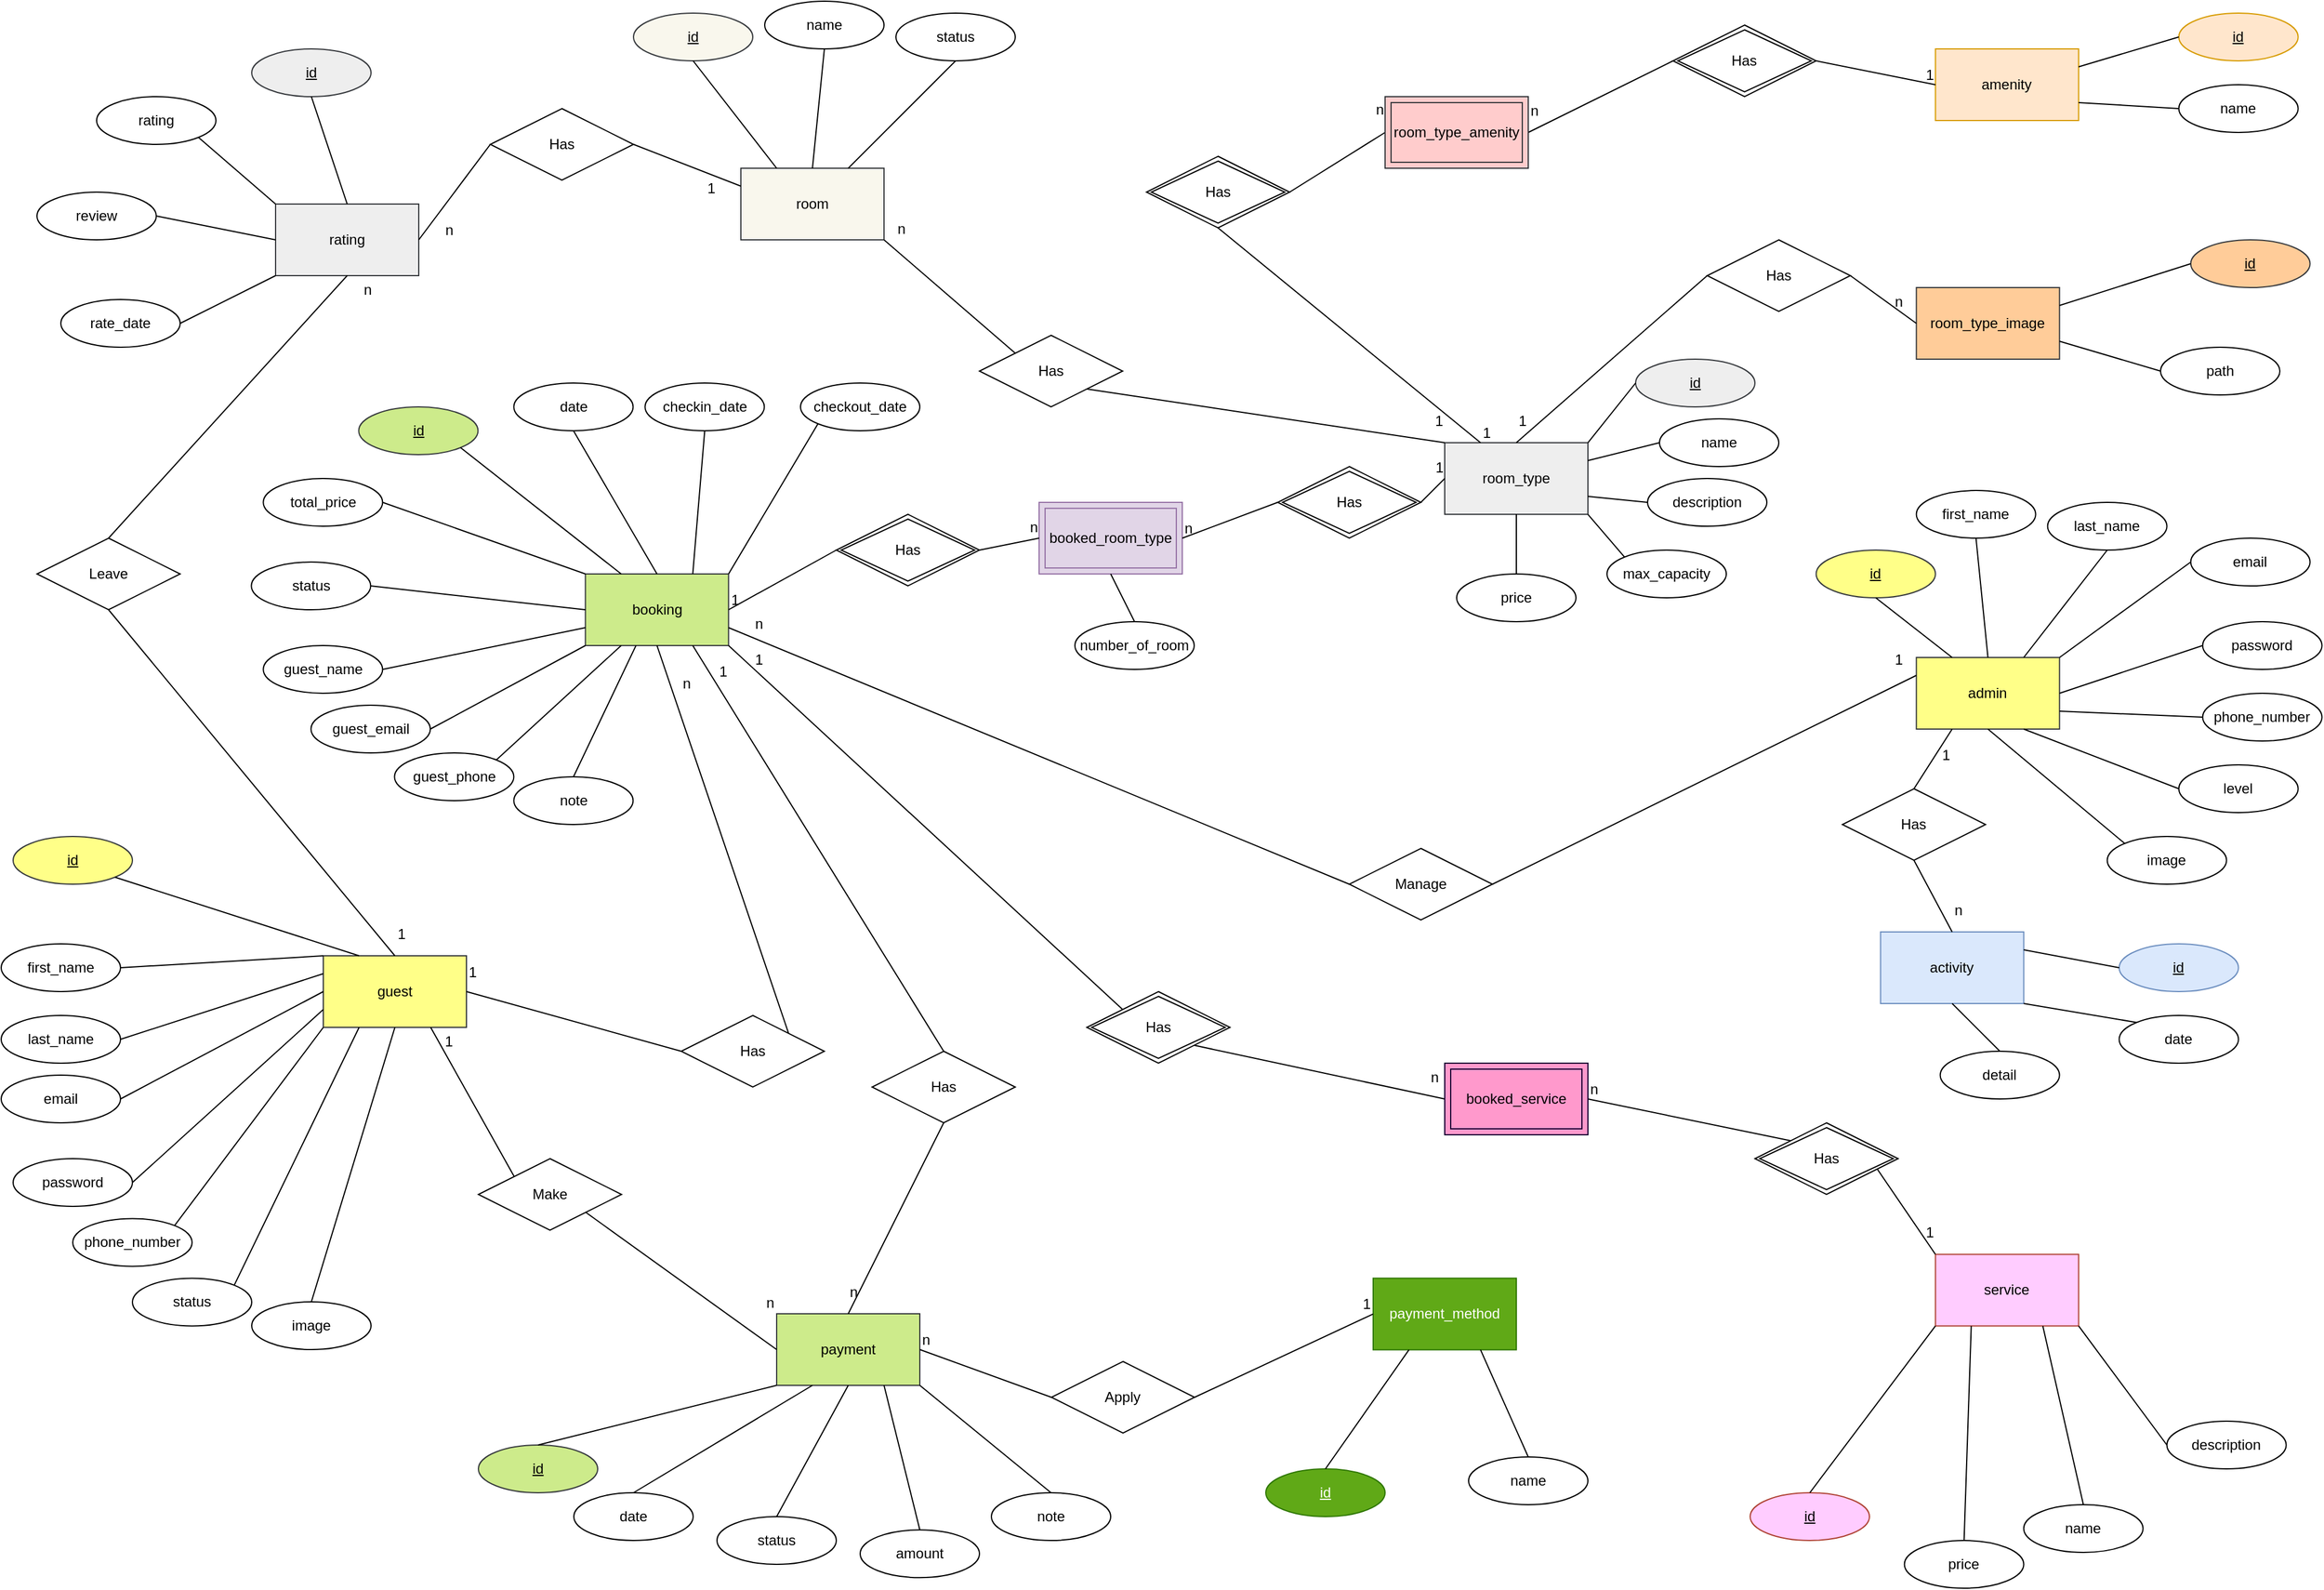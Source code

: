 <mxfile version="23.1.5" type="device">
  <diagram name="Page-1" id="TmOH8kGRN-QStQSgD8Vr">
    <mxGraphModel dx="2333" dy="1380" grid="1" gridSize="10" guides="1" tooltips="1" connect="1" arrows="1" fold="1" page="1" pageScale="1" pageWidth="2000" pageHeight="1400" math="0" shadow="0">
      <root>
        <mxCell id="0" />
        <mxCell id="1" parent="0" />
        <mxCell id="iNVdrL56-xvOq6BtC5d2-1" value="guest" style="rounded=0;whiteSpace=wrap;html=1;fillColor=#ffff88;strokeColor=#36393d;" parent="1" vertex="1">
          <mxGeometry x="300" y="810" width="120" height="60" as="geometry" />
        </mxCell>
        <mxCell id="iNVdrL56-xvOq6BtC5d2-2" value="admin" style="rounded=0;whiteSpace=wrap;html=1;fillColor=#ffff88;strokeColor=#36393d;" parent="1" vertex="1">
          <mxGeometry x="1635.31" y="560.0" width="120" height="60" as="geometry" />
        </mxCell>
        <mxCell id="iNVdrL56-xvOq6BtC5d2-3" value="room" style="rounded=0;whiteSpace=wrap;html=1;fillColor=#f9f7ed;strokeColor=#36393d;" parent="1" vertex="1">
          <mxGeometry x="650" y="150" width="120" height="60" as="geometry" />
        </mxCell>
        <mxCell id="iNVdrL56-xvOq6BtC5d2-5" value="room_type" style="rounded=0;whiteSpace=wrap;html=1;fillColor=#eeeeee;strokeColor=#36393d;" parent="1" vertex="1">
          <mxGeometry x="1240" y="380.03" width="120" height="60" as="geometry" />
        </mxCell>
        <mxCell id="iNVdrL56-xvOq6BtC5d2-11" value="rating" style="rounded=0;whiteSpace=wrap;html=1;fillColor=#eeeeee;strokeColor=#36393d;" parent="1" vertex="1">
          <mxGeometry x="260" y="180" width="120" height="60" as="geometry" />
        </mxCell>
        <mxCell id="iNVdrL56-xvOq6BtC5d2-12" value="booking" style="rounded=0;whiteSpace=wrap;html=1;fillColor=#cdeb8b;strokeColor=#36393d;" parent="1" vertex="1">
          <mxGeometry x="519.69" y="490" width="120" height="60" as="geometry" />
        </mxCell>
        <mxCell id="iNVdrL56-xvOq6BtC5d2-15" value="&lt;u&gt;id&lt;/u&gt;" style="ellipse;whiteSpace=wrap;html=1;align=center;fillColor=#eeeeee;strokeColor=#36393d;" parent="1" vertex="1">
          <mxGeometry x="1400" y="310" width="100" height="40" as="geometry" />
        </mxCell>
        <mxCell id="iNVdrL56-xvOq6BtC5d2-16" value="description" style="ellipse;whiteSpace=wrap;html=1;align=center;" parent="1" vertex="1">
          <mxGeometry x="1410" y="410" width="100" height="40" as="geometry" />
        </mxCell>
        <mxCell id="iNVdrL56-xvOq6BtC5d2-18" value="max_capacity" style="ellipse;whiteSpace=wrap;html=1;align=center;" parent="1" vertex="1">
          <mxGeometry x="1376.01" y="470" width="100" height="40" as="geometry" />
        </mxCell>
        <mxCell id="iNVdrL56-xvOq6BtC5d2-20" value="" style="endArrow=none;html=1;rounded=0;exitX=0;exitY=0.5;exitDx=0;exitDy=0;entryX=1;entryY=0;entryDx=0;entryDy=0;" parent="1" source="iNVdrL56-xvOq6BtC5d2-15" target="iNVdrL56-xvOq6BtC5d2-5" edge="1">
          <mxGeometry relative="1" as="geometry">
            <mxPoint x="840" y="670" as="sourcePoint" />
            <mxPoint x="1000" y="670" as="targetPoint" />
          </mxGeometry>
        </mxCell>
        <mxCell id="iNVdrL56-xvOq6BtC5d2-22" value="" style="endArrow=none;html=1;rounded=0;exitX=0;exitY=0.5;exitDx=0;exitDy=0;entryX=1;entryY=0.75;entryDx=0;entryDy=0;" parent="1" source="iNVdrL56-xvOq6BtC5d2-16" target="iNVdrL56-xvOq6BtC5d2-5" edge="1">
          <mxGeometry relative="1" as="geometry">
            <mxPoint x="840" y="670" as="sourcePoint" />
            <mxPoint x="1000" y="670" as="targetPoint" />
          </mxGeometry>
        </mxCell>
        <mxCell id="iNVdrL56-xvOq6BtC5d2-24" value="" style="endArrow=none;html=1;rounded=0;exitX=0;exitY=0;exitDx=0;exitDy=0;entryX=1;entryY=1;entryDx=0;entryDy=0;" parent="1" source="iNVdrL56-xvOq6BtC5d2-18" target="iNVdrL56-xvOq6BtC5d2-5" edge="1">
          <mxGeometry relative="1" as="geometry">
            <mxPoint x="550" y="520" as="sourcePoint" />
            <mxPoint x="560" y="480" as="targetPoint" />
          </mxGeometry>
        </mxCell>
        <mxCell id="iNVdrL56-xvOq6BtC5d2-26" value="&lt;u&gt;id&lt;/u&gt;" style="ellipse;whiteSpace=wrap;html=1;align=center;fillColor=#f9f7ed;strokeColor=#36393d;" parent="1" vertex="1">
          <mxGeometry x="560" y="20" width="100" height="40" as="geometry" />
        </mxCell>
        <mxCell id="iNVdrL56-xvOq6BtC5d2-28" value="" style="endArrow=none;html=1;rounded=0;exitX=0.5;exitY=1;exitDx=0;exitDy=0;entryX=0.25;entryY=0;entryDx=0;entryDy=0;" parent="1" source="iNVdrL56-xvOq6BtC5d2-26" target="iNVdrL56-xvOq6BtC5d2-3" edge="1">
          <mxGeometry relative="1" as="geometry">
            <mxPoint x="340" y="210" as="sourcePoint" />
            <mxPoint x="500" y="210" as="targetPoint" />
          </mxGeometry>
        </mxCell>
        <mxCell id="iNVdrL56-xvOq6BtC5d2-29" value="name" style="ellipse;whiteSpace=wrap;html=1;align=center;" parent="1" vertex="1">
          <mxGeometry x="670" y="10" width="100" height="40" as="geometry" />
        </mxCell>
        <mxCell id="iNVdrL56-xvOq6BtC5d2-30" value="" style="endArrow=none;html=1;rounded=0;exitX=0.5;exitY=1;exitDx=0;exitDy=0;entryX=0.5;entryY=0;entryDx=0;entryDy=0;" parent="1" source="iNVdrL56-xvOq6BtC5d2-29" target="iNVdrL56-xvOq6BtC5d2-3" edge="1">
          <mxGeometry relative="1" as="geometry">
            <mxPoint x="570" y="420" as="sourcePoint" />
            <mxPoint x="730" y="420" as="targetPoint" />
          </mxGeometry>
        </mxCell>
        <mxCell id="iNVdrL56-xvOq6BtC5d2-33" value="" style="endArrow=none;html=1;rounded=0;exitX=0;exitY=0;exitDx=0;exitDy=0;entryX=1;entryY=1;entryDx=0;entryDy=0;" parent="1" source="iNVdrL56-xvOq6BtC5d2-32" target="iNVdrL56-xvOq6BtC5d2-3" edge="1">
          <mxGeometry relative="1" as="geometry">
            <mxPoint x="550" y="240" as="sourcePoint" />
            <mxPoint x="800" y="240" as="targetPoint" />
          </mxGeometry>
        </mxCell>
        <mxCell id="iNVdrL56-xvOq6BtC5d2-35" value="n" style="resizable=0;html=1;whiteSpace=wrap;align=right;verticalAlign=bottom;" parent="iNVdrL56-xvOq6BtC5d2-33" connectable="0" vertex="1">
          <mxGeometry x="1" relative="1" as="geometry">
            <mxPoint x="20" as="offset" />
          </mxGeometry>
        </mxCell>
        <mxCell id="iNVdrL56-xvOq6BtC5d2-36" value="" style="endArrow=none;html=1;rounded=0;exitX=0;exitY=0;exitDx=0;exitDy=0;entryX=1;entryY=1;entryDx=0;entryDy=0;" parent="1" source="iNVdrL56-xvOq6BtC5d2-5" target="iNVdrL56-xvOq6BtC5d2-32" edge="1">
          <mxGeometry relative="1" as="geometry">
            <mxPoint x="1100" y="250" as="sourcePoint" />
            <mxPoint x="560" y="270" as="targetPoint" />
          </mxGeometry>
        </mxCell>
        <mxCell id="iNVdrL56-xvOq6BtC5d2-37" value="1" style="resizable=0;html=1;whiteSpace=wrap;align=left;verticalAlign=bottom;" parent="iNVdrL56-xvOq6BtC5d2-36" connectable="0" vertex="1">
          <mxGeometry x="-1" relative="1" as="geometry">
            <mxPoint x="-10" y="-10" as="offset" />
          </mxGeometry>
        </mxCell>
        <mxCell id="iNVdrL56-xvOq6BtC5d2-32" value="Has" style="shape=rhombus;perimeter=rhombusPerimeter;whiteSpace=wrap;html=1;align=center;" parent="1" vertex="1">
          <mxGeometry x="850" y="290" width="120" height="60" as="geometry" />
        </mxCell>
        <mxCell id="iNVdrL56-xvOq6BtC5d2-50" value="checkin_date" style="ellipse;whiteSpace=wrap;html=1;align=center;" parent="1" vertex="1">
          <mxGeometry x="569.69" y="330" width="100" height="40" as="geometry" />
        </mxCell>
        <mxCell id="iNVdrL56-xvOq6BtC5d2-51" value="checkout_date" style="ellipse;whiteSpace=wrap;html=1;align=center;" parent="1" vertex="1">
          <mxGeometry x="700" y="330" width="100" height="40" as="geometry" />
        </mxCell>
        <mxCell id="iNVdrL56-xvOq6BtC5d2-52" value="" style="endArrow=none;html=1;rounded=0;exitX=0.5;exitY=1;exitDx=0;exitDy=0;entryX=0.75;entryY=0;entryDx=0;entryDy=0;" parent="1" source="iNVdrL56-xvOq6BtC5d2-50" target="iNVdrL56-xvOq6BtC5d2-12" edge="1">
          <mxGeometry relative="1" as="geometry">
            <mxPoint x="1029.69" y="760" as="sourcePoint" />
            <mxPoint x="1189.69" y="760" as="targetPoint" />
          </mxGeometry>
        </mxCell>
        <mxCell id="iNVdrL56-xvOq6BtC5d2-53" value="" style="endArrow=none;html=1;rounded=0;entryX=0;entryY=1;entryDx=0;entryDy=0;exitX=1;exitY=0;exitDx=0;exitDy=0;" parent="1" source="iNVdrL56-xvOq6BtC5d2-12" target="iNVdrL56-xvOq6BtC5d2-51" edge="1">
          <mxGeometry relative="1" as="geometry">
            <mxPoint x="1349.69" y="450" as="sourcePoint" />
            <mxPoint x="1189.69" y="760" as="targetPoint" />
          </mxGeometry>
        </mxCell>
        <mxCell id="iNVdrL56-xvOq6BtC5d2-74" value="&lt;u&gt;id&lt;/u&gt;" style="ellipse;whiteSpace=wrap;html=1;align=center;fillColor=#eeeeee;strokeColor=#36393d;" parent="1" vertex="1">
          <mxGeometry x="240" y="50" width="100" height="40" as="geometry" />
        </mxCell>
        <mxCell id="iNVdrL56-xvOq6BtC5d2-75" value="" style="endArrow=none;html=1;rounded=0;exitX=0.5;exitY=0;exitDx=0;exitDy=0;entryX=0.5;entryY=1;entryDx=0;entryDy=0;" parent="1" source="iNVdrL56-xvOq6BtC5d2-11" target="iNVdrL56-xvOq6BtC5d2-74" edge="1">
          <mxGeometry relative="1" as="geometry">
            <mxPoint x="590" y="570" as="sourcePoint" />
            <mxPoint x="750" y="570" as="targetPoint" />
          </mxGeometry>
        </mxCell>
        <mxCell id="iNVdrL56-xvOq6BtC5d2-76" value="rating" style="ellipse;whiteSpace=wrap;html=1;align=center;" parent="1" vertex="1">
          <mxGeometry x="110" y="90" width="100" height="40" as="geometry" />
        </mxCell>
        <mxCell id="iNVdrL56-xvOq6BtC5d2-77" value="" style="endArrow=none;html=1;rounded=0;exitX=0;exitY=0;exitDx=0;exitDy=0;entryX=1;entryY=1;entryDx=0;entryDy=0;" parent="1" source="iNVdrL56-xvOq6BtC5d2-11" target="iNVdrL56-xvOq6BtC5d2-76" edge="1">
          <mxGeometry relative="1" as="geometry">
            <mxPoint x="590" y="570" as="sourcePoint" />
            <mxPoint x="750" y="570" as="targetPoint" />
          </mxGeometry>
        </mxCell>
        <mxCell id="iNVdrL56-xvOq6BtC5d2-78" value="review" style="ellipse;whiteSpace=wrap;html=1;align=center;" parent="1" vertex="1">
          <mxGeometry x="60" y="170" width="100" height="40" as="geometry" />
        </mxCell>
        <mxCell id="iNVdrL56-xvOq6BtC5d2-79" value="" style="endArrow=none;html=1;rounded=0;exitX=1;exitY=0.5;exitDx=0;exitDy=0;entryX=0;entryY=0.5;entryDx=0;entryDy=0;" parent="1" source="iNVdrL56-xvOq6BtC5d2-78" target="iNVdrL56-xvOq6BtC5d2-11" edge="1">
          <mxGeometry relative="1" as="geometry">
            <mxPoint x="590" y="570" as="sourcePoint" />
            <mxPoint x="750" y="570" as="targetPoint" />
          </mxGeometry>
        </mxCell>
        <mxCell id="iNVdrL56-xvOq6BtC5d2-86" value="" style="endArrow=none;html=1;rounded=0;exitX=0;exitY=0.5;exitDx=0;exitDy=0;entryX=1;entryY=0.5;entryDx=0;entryDy=0;" parent="1" source="iNVdrL56-xvOq6BtC5d2-89" target="iNVdrL56-xvOq6BtC5d2-11" edge="1">
          <mxGeometry relative="1" as="geometry">
            <mxPoint x="610" y="330" as="sourcePoint" />
            <mxPoint x="580" y="310" as="targetPoint" />
          </mxGeometry>
        </mxCell>
        <mxCell id="iNVdrL56-xvOq6BtC5d2-88" value="n" style="resizable=0;html=1;whiteSpace=wrap;align=right;verticalAlign=bottom;" parent="iNVdrL56-xvOq6BtC5d2-86" connectable="0" vertex="1">
          <mxGeometry x="1" relative="1" as="geometry">
            <mxPoint x="30" as="offset" />
          </mxGeometry>
        </mxCell>
        <mxCell id="iNVdrL56-xvOq6BtC5d2-90" value="" style="endArrow=none;html=1;rounded=0;exitX=0;exitY=0.25;exitDx=0;exitDy=0;entryX=1;entryY=0.5;entryDx=0;entryDy=0;" parent="1" source="iNVdrL56-xvOq6BtC5d2-3" target="iNVdrL56-xvOq6BtC5d2-89" edge="1">
          <mxGeometry relative="1" as="geometry">
            <mxPoint x="730" y="210" as="sourcePoint" />
            <mxPoint x="550" y="360" as="targetPoint" />
          </mxGeometry>
        </mxCell>
        <mxCell id="iNVdrL56-xvOq6BtC5d2-91" value="1" style="resizable=0;html=1;whiteSpace=wrap;align=left;verticalAlign=bottom;" parent="iNVdrL56-xvOq6BtC5d2-90" connectable="0" vertex="1">
          <mxGeometry x="-1" relative="1" as="geometry">
            <mxPoint x="-30" y="10" as="offset" />
          </mxGeometry>
        </mxCell>
        <mxCell id="iNVdrL56-xvOq6BtC5d2-89" value="Has" style="shape=rhombus;perimeter=rhombusPerimeter;whiteSpace=wrap;html=1;align=center;" parent="1" vertex="1">
          <mxGeometry x="440" y="100" width="120" height="60" as="geometry" />
        </mxCell>
        <mxCell id="iNVdrL56-xvOq6BtC5d2-104" value="total_price" style="ellipse;whiteSpace=wrap;html=1;align=center;" parent="1" vertex="1">
          <mxGeometry x="249.69" y="410" width="100" height="40" as="geometry" />
        </mxCell>
        <mxCell id="iNVdrL56-xvOq6BtC5d2-105" value="" style="endArrow=none;html=1;rounded=0;exitX=1;exitY=0.5;exitDx=0;exitDy=0;entryX=0;entryY=0;entryDx=0;entryDy=0;" parent="1" source="iNVdrL56-xvOq6BtC5d2-104" target="iNVdrL56-xvOq6BtC5d2-12" edge="1">
          <mxGeometry relative="1" as="geometry">
            <mxPoint x="1169.69" y="600" as="sourcePoint" />
            <mxPoint x="879.69" y="670" as="targetPoint" />
          </mxGeometry>
        </mxCell>
        <mxCell id="iNVdrL56-xvOq6BtC5d2-110" value="" style="endArrow=none;html=1;rounded=0;entryX=0.5;entryY=0;entryDx=0;entryDy=0;exitX=0.5;exitY=1;exitDx=0;exitDy=0;" parent="1" source="iNVdrL56-xvOq6BtC5d2-124" target="iNVdrL56-xvOq6BtC5d2-1" edge="1">
          <mxGeometry relative="1" as="geometry">
            <mxPoint x="90.003" y="805.833" as="sourcePoint" />
            <mxPoint x="191.67" y="870" as="targetPoint" />
          </mxGeometry>
        </mxCell>
        <mxCell id="iNVdrL56-xvOq6BtC5d2-112" value="1" style="resizable=0;html=1;whiteSpace=wrap;align=right;verticalAlign=bottom;" parent="iNVdrL56-xvOq6BtC5d2-110" connectable="0" vertex="1">
          <mxGeometry x="1" relative="1" as="geometry">
            <mxPoint x="10" y="-10" as="offset" />
          </mxGeometry>
        </mxCell>
        <mxCell id="iNVdrL56-xvOq6BtC5d2-117" value="" style="endArrow=none;html=1;rounded=0;exitX=1;exitY=0;exitDx=0;exitDy=0;entryX=0.5;entryY=1;entryDx=0;entryDy=0;" parent="1" source="iNVdrL56-xvOq6BtC5d2-120" target="iNVdrL56-xvOq6BtC5d2-12" edge="1">
          <mxGeometry relative="1" as="geometry">
            <mxPoint x="560" y="570" as="sourcePoint" />
            <mxPoint x="830" y="490" as="targetPoint" />
          </mxGeometry>
        </mxCell>
        <mxCell id="iNVdrL56-xvOq6BtC5d2-119" value="n" style="resizable=0;html=1;whiteSpace=wrap;align=right;verticalAlign=bottom;" parent="iNVdrL56-xvOq6BtC5d2-117" connectable="0" vertex="1">
          <mxGeometry x="1" relative="1" as="geometry">
            <mxPoint x="30" y="40" as="offset" />
          </mxGeometry>
        </mxCell>
        <mxCell id="iNVdrL56-xvOq6BtC5d2-121" value="" style="endArrow=none;html=1;rounded=0;exitX=1;exitY=0.5;exitDx=0;exitDy=0;entryX=0;entryY=0.5;entryDx=0;entryDy=0;" parent="1" source="iNVdrL56-xvOq6BtC5d2-1" target="iNVdrL56-xvOq6BtC5d2-120" edge="1">
          <mxGeometry relative="1" as="geometry">
            <mxPoint x="690" y="600" as="sourcePoint" />
            <mxPoint x="970" y="390" as="targetPoint" />
          </mxGeometry>
        </mxCell>
        <mxCell id="iNVdrL56-xvOq6BtC5d2-122" value="1" style="resizable=0;html=1;whiteSpace=wrap;align=left;verticalAlign=bottom;" parent="iNVdrL56-xvOq6BtC5d2-121" connectable="0" vertex="1">
          <mxGeometry x="-1" relative="1" as="geometry">
            <mxPoint y="-8" as="offset" />
          </mxGeometry>
        </mxCell>
        <mxCell id="iNVdrL56-xvOq6BtC5d2-120" value="Has" style="shape=rhombus;perimeter=rhombusPerimeter;whiteSpace=wrap;html=1;align=center;" parent="1" vertex="1">
          <mxGeometry x="600" y="860" width="120" height="60" as="geometry" />
        </mxCell>
        <mxCell id="iNVdrL56-xvOq6BtC5d2-125" value="" style="endArrow=none;html=1;rounded=0;exitX=0.5;exitY=1;exitDx=0;exitDy=0;entryX=0.5;entryY=0;entryDx=0;entryDy=0;" parent="1" source="iNVdrL56-xvOq6BtC5d2-11" target="iNVdrL56-xvOq6BtC5d2-124" edge="1">
          <mxGeometry relative="1" as="geometry">
            <mxPoint x="350" y="460" as="sourcePoint" />
            <mxPoint x="570" y="600" as="targetPoint" />
          </mxGeometry>
        </mxCell>
        <mxCell id="iNVdrL56-xvOq6BtC5d2-126" value="n" style="resizable=0;html=1;whiteSpace=wrap;align=left;verticalAlign=bottom;" parent="iNVdrL56-xvOq6BtC5d2-125" connectable="0" vertex="1">
          <mxGeometry x="-1" relative="1" as="geometry">
            <mxPoint x="12" y="20" as="offset" />
          </mxGeometry>
        </mxCell>
        <mxCell id="iNVdrL56-xvOq6BtC5d2-124" value="Leave" style="shape=rhombus;perimeter=rhombusPerimeter;whiteSpace=wrap;html=1;align=center;" parent="1" vertex="1">
          <mxGeometry x="60" y="460" width="120" height="60" as="geometry" />
        </mxCell>
        <mxCell id="iNVdrL56-xvOq6BtC5d2-135" value="&lt;u&gt;id&lt;/u&gt;" style="ellipse;whiteSpace=wrap;html=1;align=center;fillColor=#cdeb8b;strokeColor=#36393d;" parent="1" vertex="1">
          <mxGeometry x="329.69" y="350" width="100" height="40" as="geometry" />
        </mxCell>
        <mxCell id="iNVdrL56-xvOq6BtC5d2-136" value="" style="endArrow=none;html=1;rounded=0;entryX=1;entryY=1;entryDx=0;entryDy=0;exitX=0.25;exitY=0;exitDx=0;exitDy=0;" parent="1" source="iNVdrL56-xvOq6BtC5d2-12" target="iNVdrL56-xvOq6BtC5d2-135" edge="1">
          <mxGeometry relative="1" as="geometry">
            <mxPoint x="839.69" y="540" as="sourcePoint" />
            <mxPoint x="709.69" y="830" as="targetPoint" />
          </mxGeometry>
        </mxCell>
        <mxCell id="R3hhYn6RmcttiKyY-PZd-6" value="&lt;u&gt;id&lt;/u&gt;" style="ellipse;whiteSpace=wrap;html=1;align=center;fillColor=#ffff88;strokeColor=#36393d;" parent="1" vertex="1">
          <mxGeometry x="1551.32" y="470.0" width="100" height="40" as="geometry" />
        </mxCell>
        <mxCell id="R3hhYn6RmcttiKyY-PZd-7" value="first_name" style="ellipse;whiteSpace=wrap;html=1;align=center;" parent="1" vertex="1">
          <mxGeometry x="1635.31" y="420.0" width="100" height="40" as="geometry" />
        </mxCell>
        <mxCell id="R3hhYn6RmcttiKyY-PZd-8" value="email" style="ellipse;whiteSpace=wrap;html=1;align=center;" parent="1" vertex="1">
          <mxGeometry x="1865.31" y="460.0" width="100" height="40" as="geometry" />
        </mxCell>
        <mxCell id="R3hhYn6RmcttiKyY-PZd-9" value="phone_number" style="ellipse;whiteSpace=wrap;html=1;align=center;" parent="1" vertex="1">
          <mxGeometry x="1875.31" y="590.0" width="100" height="40" as="geometry" />
        </mxCell>
        <mxCell id="R3hhYn6RmcttiKyY-PZd-10" value="" style="endArrow=none;html=1;rounded=0;entryX=0.5;entryY=1;entryDx=0;entryDy=0;exitX=0.25;exitY=0;exitDx=0;exitDy=0;" parent="1" source="iNVdrL56-xvOq6BtC5d2-2" target="R3hhYn6RmcttiKyY-PZd-6" edge="1">
          <mxGeometry width="50" height="50" relative="1" as="geometry">
            <mxPoint x="1115.31" y="1070.4" as="sourcePoint" />
            <mxPoint x="1165.31" y="1020.4" as="targetPoint" />
          </mxGeometry>
        </mxCell>
        <mxCell id="R3hhYn6RmcttiKyY-PZd-11" value="" style="endArrow=none;html=1;rounded=0;entryX=0;entryY=0.5;entryDx=0;entryDy=0;exitX=1;exitY=0;exitDx=0;exitDy=0;" parent="1" source="iNVdrL56-xvOq6BtC5d2-2" target="R3hhYn6RmcttiKyY-PZd-8" edge="1">
          <mxGeometry width="50" height="50" relative="1" as="geometry">
            <mxPoint x="1515.31" y="600" as="sourcePoint" />
            <mxPoint x="1325.31" y="990.4" as="targetPoint" />
          </mxGeometry>
        </mxCell>
        <mxCell id="R3hhYn6RmcttiKyY-PZd-12" value="" style="endArrow=none;html=1;rounded=0;entryX=0;entryY=0.5;entryDx=0;entryDy=0;exitX=1;exitY=0.75;exitDx=0;exitDy=0;" parent="1" source="iNVdrL56-xvOq6BtC5d2-2" target="R3hhYn6RmcttiKyY-PZd-9" edge="1">
          <mxGeometry width="50" height="50" relative="1" as="geometry">
            <mxPoint x="1845.31" y="630" as="sourcePoint" />
            <mxPoint x="1325.31" y="990.4" as="targetPoint" />
          </mxGeometry>
        </mxCell>
        <mxCell id="R3hhYn6RmcttiKyY-PZd-13" value="" style="endArrow=none;html=1;rounded=0;exitX=0.5;exitY=1;exitDx=0;exitDy=0;entryX=0.5;entryY=0;entryDx=0;entryDy=0;" parent="1" source="R3hhYn6RmcttiKyY-PZd-7" target="iNVdrL56-xvOq6BtC5d2-2" edge="1">
          <mxGeometry width="50" height="50" relative="1" as="geometry">
            <mxPoint x="1275.31" y="1040.4" as="sourcePoint" />
            <mxPoint x="1365.31" y="960.4" as="targetPoint" />
          </mxGeometry>
        </mxCell>
        <mxCell id="R3hhYn6RmcttiKyY-PZd-14" value="password" style="ellipse;whiteSpace=wrap;html=1;align=center;" parent="1" vertex="1">
          <mxGeometry x="1875.31" y="530.0" width="100" height="40" as="geometry" />
        </mxCell>
        <mxCell id="R3hhYn6RmcttiKyY-PZd-15" value="" style="endArrow=none;html=1;rounded=0;entryX=0;entryY=0.5;entryDx=0;entryDy=0;exitX=1;exitY=0.5;exitDx=0;exitDy=0;" parent="1" source="iNVdrL56-xvOq6BtC5d2-2" target="R3hhYn6RmcttiKyY-PZd-14" edge="1">
          <mxGeometry width="50" height="50" relative="1" as="geometry">
            <mxPoint x="1535.31" y="620" as="sourcePoint" />
            <mxPoint x="1355.31" y="1090.4" as="targetPoint" />
          </mxGeometry>
        </mxCell>
        <mxCell id="R3hhYn6RmcttiKyY-PZd-30" value="&lt;u&gt;id&lt;/u&gt;" style="ellipse;whiteSpace=wrap;html=1;align=center;fillColor=#ffff88;strokeColor=#36393d;" parent="1" vertex="1">
          <mxGeometry x="40.0" y="710" width="100" height="40" as="geometry" />
        </mxCell>
        <mxCell id="R3hhYn6RmcttiKyY-PZd-31" value="first_name" style="ellipse;whiteSpace=wrap;html=1;align=center;" parent="1" vertex="1">
          <mxGeometry x="30.0" y="800" width="100" height="40" as="geometry" />
        </mxCell>
        <mxCell id="R3hhYn6RmcttiKyY-PZd-32" value="email" style="ellipse;whiteSpace=wrap;html=1;align=center;" parent="1" vertex="1">
          <mxGeometry x="30.0" y="910" width="100" height="40" as="geometry" />
        </mxCell>
        <mxCell id="R3hhYn6RmcttiKyY-PZd-33" value="phone_number" style="ellipse;whiteSpace=wrap;html=1;align=center;" parent="1" vertex="1">
          <mxGeometry x="90" y="1030.22" width="100" height="40" as="geometry" />
        </mxCell>
        <mxCell id="R3hhYn6RmcttiKyY-PZd-34" value="password" style="ellipse;whiteSpace=wrap;html=1;align=center;" parent="1" vertex="1">
          <mxGeometry x="40.0" y="980" width="100" height="40" as="geometry" />
        </mxCell>
        <mxCell id="R3hhYn6RmcttiKyY-PZd-35" value="last_name" style="ellipse;whiteSpace=wrap;html=1;align=center;" parent="1" vertex="1">
          <mxGeometry x="30" y="860" width="100" height="40" as="geometry" />
        </mxCell>
        <mxCell id="R3hhYn6RmcttiKyY-PZd-39" value="" style="endArrow=none;html=1;rounded=0;exitX=1;exitY=0.5;exitDx=0;exitDy=0;entryX=0;entryY=0.25;entryDx=0;entryDy=0;" parent="1" source="R3hhYn6RmcttiKyY-PZd-42" target="iNVdrL56-xvOq6BtC5d2-2" edge="1">
          <mxGeometry relative="1" as="geometry">
            <mxPoint x="1230" y="680" as="sourcePoint" />
            <mxPoint x="1390" y="680" as="targetPoint" />
          </mxGeometry>
        </mxCell>
        <mxCell id="R3hhYn6RmcttiKyY-PZd-41" value="1" style="resizable=0;html=1;whiteSpace=wrap;align=right;verticalAlign=bottom;" parent="R3hhYn6RmcttiKyY-PZd-39" connectable="0" vertex="1">
          <mxGeometry x="1" relative="1" as="geometry">
            <mxPoint x="-10" y="-5" as="offset" />
          </mxGeometry>
        </mxCell>
        <mxCell id="R3hhYn6RmcttiKyY-PZd-43" value="" style="endArrow=none;html=1;rounded=0;exitX=1;exitY=0.75;exitDx=0;exitDy=0;entryX=0;entryY=0.5;entryDx=0;entryDy=0;" parent="1" source="iNVdrL56-xvOq6BtC5d2-12" target="R3hhYn6RmcttiKyY-PZd-42" edge="1">
          <mxGeometry relative="1" as="geometry">
            <mxPoint x="1280" y="380" as="sourcePoint" />
            <mxPoint x="1360" y="780" as="targetPoint" />
          </mxGeometry>
        </mxCell>
        <mxCell id="R3hhYn6RmcttiKyY-PZd-44" value="n" style="resizable=0;html=1;whiteSpace=wrap;align=left;verticalAlign=bottom;" parent="R3hhYn6RmcttiKyY-PZd-43" connectable="0" vertex="1">
          <mxGeometry x="-1" relative="1" as="geometry">
            <mxPoint x="20" y="5" as="offset" />
          </mxGeometry>
        </mxCell>
        <mxCell id="R3hhYn6RmcttiKyY-PZd-42" value="Manage" style="shape=rhombus;perimeter=rhombusPerimeter;whiteSpace=wrap;html=1;align=center;" parent="1" vertex="1">
          <mxGeometry x="1160" y="720" width="120" height="60" as="geometry" />
        </mxCell>
        <mxCell id="R3hhYn6RmcttiKyY-PZd-49" value="" style="endArrow=none;html=1;rounded=0;exitX=1;exitY=1;exitDx=0;exitDy=0;entryX=0.25;entryY=0;entryDx=0;entryDy=0;" parent="1" source="R3hhYn6RmcttiKyY-PZd-30" target="iNVdrL56-xvOq6BtC5d2-1" edge="1">
          <mxGeometry relative="1" as="geometry">
            <mxPoint x="311.67" y="860" as="sourcePoint" />
            <mxPoint x="471.67" y="860" as="targetPoint" />
          </mxGeometry>
        </mxCell>
        <mxCell id="R3hhYn6RmcttiKyY-PZd-50" value="" style="endArrow=none;html=1;rounded=0;exitX=1;exitY=0.5;exitDx=0;exitDy=0;entryX=0;entryY=0;entryDx=0;entryDy=0;" parent="1" source="R3hhYn6RmcttiKyY-PZd-31" target="iNVdrL56-xvOq6BtC5d2-1" edge="1">
          <mxGeometry relative="1" as="geometry">
            <mxPoint x="311.67" y="860" as="sourcePoint" />
            <mxPoint x="300" y="810" as="targetPoint" />
          </mxGeometry>
        </mxCell>
        <mxCell id="R3hhYn6RmcttiKyY-PZd-51" value="" style="endArrow=none;html=1;rounded=0;exitX=1;exitY=0.5;exitDx=0;exitDy=0;entryX=0;entryY=0.25;entryDx=0;entryDy=0;" parent="1" source="R3hhYn6RmcttiKyY-PZd-35" target="iNVdrL56-xvOq6BtC5d2-1" edge="1">
          <mxGeometry relative="1" as="geometry">
            <mxPoint x="311.67" y="969.22" as="sourcePoint" />
            <mxPoint x="471.67" y="969.22" as="targetPoint" />
          </mxGeometry>
        </mxCell>
        <mxCell id="R3hhYn6RmcttiKyY-PZd-52" value="" style="endArrow=none;html=1;rounded=0;exitX=1;exitY=0.5;exitDx=0;exitDy=0;entryX=0;entryY=0.5;entryDx=0;entryDy=0;" parent="1" source="R3hhYn6RmcttiKyY-PZd-32" target="iNVdrL56-xvOq6BtC5d2-1" edge="1">
          <mxGeometry relative="1" as="geometry">
            <mxPoint x="281.67" y="989.22" as="sourcePoint" />
            <mxPoint x="451.67" y="1019.22" as="targetPoint" />
          </mxGeometry>
        </mxCell>
        <mxCell id="R3hhYn6RmcttiKyY-PZd-53" value="" style="endArrow=none;html=1;rounded=0;exitX=1;exitY=0.5;exitDx=0;exitDy=0;entryX=0;entryY=0.75;entryDx=0;entryDy=0;" parent="1" source="R3hhYn6RmcttiKyY-PZd-34" target="iNVdrL56-xvOq6BtC5d2-1" edge="1">
          <mxGeometry relative="1" as="geometry">
            <mxPoint x="281.67" y="999.22" as="sourcePoint" />
            <mxPoint x="441.67" y="999.22" as="targetPoint" />
          </mxGeometry>
        </mxCell>
        <mxCell id="R3hhYn6RmcttiKyY-PZd-54" value="" style="endArrow=none;html=1;rounded=0;exitX=1;exitY=0;exitDx=0;exitDy=0;entryX=0;entryY=1;entryDx=0;entryDy=0;" parent="1" source="R3hhYn6RmcttiKyY-PZd-33" target="iNVdrL56-xvOq6BtC5d2-1" edge="1">
          <mxGeometry relative="1" as="geometry">
            <mxPoint x="281.67" y="999.22" as="sourcePoint" />
            <mxPoint x="441.67" y="999.22" as="targetPoint" />
          </mxGeometry>
        </mxCell>
        <mxCell id="DpSDj8rsgAigNNCUo-79-3" value="rate_date" style="ellipse;whiteSpace=wrap;html=1;align=center;" parent="1" vertex="1">
          <mxGeometry x="80" y="260" width="100" height="40" as="geometry" />
        </mxCell>
        <mxCell id="DpSDj8rsgAigNNCUo-79-4" value="" style="endArrow=none;html=1;rounded=0;exitX=1;exitY=0.5;exitDx=0;exitDy=0;entryX=0;entryY=1;entryDx=0;entryDy=0;" parent="1" source="DpSDj8rsgAigNNCUo-79-3" target="iNVdrL56-xvOq6BtC5d2-11" edge="1">
          <mxGeometry relative="1" as="geometry">
            <mxPoint x="155" y="236" as="sourcePoint" />
            <mxPoint x="270" y="240" as="targetPoint" />
          </mxGeometry>
        </mxCell>
        <mxCell id="s2W95KAS4lfjPpWJaVkB-1" value="status" style="ellipse;whiteSpace=wrap;html=1;align=center;" parent="1" vertex="1">
          <mxGeometry x="140.0" y="1080.22" width="100" height="40" as="geometry" />
        </mxCell>
        <mxCell id="s2W95KAS4lfjPpWJaVkB-2" value="" style="endArrow=none;html=1;rounded=0;exitX=1;exitY=0;exitDx=0;exitDy=0;entryX=0.25;entryY=1;entryDx=0;entryDy=0;" parent="1" source="s2W95KAS4lfjPpWJaVkB-1" target="iNVdrL56-xvOq6BtC5d2-1" edge="1">
          <mxGeometry width="50" height="50" relative="1" as="geometry">
            <mxPoint x="431.67" y="1049.22" as="sourcePoint" />
            <mxPoint x="410" y="1020" as="targetPoint" />
          </mxGeometry>
        </mxCell>
        <mxCell id="K1WTxmESKm2JUMPnz4bz-3" value="image" style="ellipse;whiteSpace=wrap;html=1;align=center;" parent="1" vertex="1">
          <mxGeometry x="240" y="1100" width="100" height="40" as="geometry" />
        </mxCell>
        <mxCell id="K1WTxmESKm2JUMPnz4bz-5" value="" style="endArrow=none;html=1;rounded=0;entryX=0.5;entryY=1;entryDx=0;entryDy=0;exitX=0.5;exitY=0;exitDx=0;exitDy=0;" parent="1" source="K1WTxmESKm2JUMPnz4bz-3" target="iNVdrL56-xvOq6BtC5d2-1" edge="1">
          <mxGeometry width="50" height="50" relative="1" as="geometry">
            <mxPoint x="391.67" y="1109.22" as="sourcePoint" />
            <mxPoint x="431.67" y="999.22" as="targetPoint" />
          </mxGeometry>
        </mxCell>
        <mxCell id="K1WTxmESKm2JUMPnz4bz-6" value="room_type_image" style="rounded=0;whiteSpace=wrap;html=1;fillColor=#ffcc99;strokeColor=#36393d;" parent="1" vertex="1">
          <mxGeometry x="1635.31" y="250.0" width="120" height="60" as="geometry" />
        </mxCell>
        <mxCell id="K1WTxmESKm2JUMPnz4bz-7" value="&lt;u&gt;id&lt;/u&gt;" style="ellipse;whiteSpace=wrap;html=1;align=center;fillColor=#ffcc99;strokeColor=#36393d;" parent="1" vertex="1">
          <mxGeometry x="1865.31" y="210.0" width="100" height="40" as="geometry" />
        </mxCell>
        <mxCell id="K1WTxmESKm2JUMPnz4bz-8" value="" style="endArrow=none;html=1;rounded=0;exitX=0;exitY=0.5;exitDx=0;exitDy=0;entryX=1;entryY=0.25;entryDx=0;entryDy=0;" parent="1" source="K1WTxmESKm2JUMPnz4bz-7" target="K1WTxmESKm2JUMPnz4bz-6" edge="1">
          <mxGeometry relative="1" as="geometry">
            <mxPoint x="1689.3" y="550.03" as="sourcePoint" />
            <mxPoint x="1849.3" y="550.03" as="targetPoint" />
          </mxGeometry>
        </mxCell>
        <mxCell id="K1WTxmESKm2JUMPnz4bz-9" value="path" style="ellipse;whiteSpace=wrap;html=1;align=center;" parent="1" vertex="1">
          <mxGeometry x="1840" y="300" width="100" height="40" as="geometry" />
        </mxCell>
        <mxCell id="K1WTxmESKm2JUMPnz4bz-10" value="" style="endArrow=none;html=1;rounded=0;entryX=0;entryY=0.5;entryDx=0;entryDy=0;exitX=1;exitY=0.75;exitDx=0;exitDy=0;" parent="1" source="K1WTxmESKm2JUMPnz4bz-6" target="K1WTxmESKm2JUMPnz4bz-9" edge="1">
          <mxGeometry relative="1" as="geometry">
            <mxPoint x="1679.3" y="590.03" as="sourcePoint" />
            <mxPoint x="1879.3" y="580.03" as="targetPoint" />
          </mxGeometry>
        </mxCell>
        <mxCell id="K1WTxmESKm2JUMPnz4bz-12" value="" style="endArrow=none;html=1;rounded=0;exitX=1;exitY=0.5;exitDx=0;exitDy=0;entryX=0;entryY=0.5;entryDx=0;entryDy=0;" parent="1" source="itNhFQf80mc7cECG1uvD-1" target="K1WTxmESKm2JUMPnz4bz-6" edge="1">
          <mxGeometry relative="1" as="geometry">
            <mxPoint x="1130" y="180" as="sourcePoint" />
            <mxPoint x="1140" y="170" as="targetPoint" />
          </mxGeometry>
        </mxCell>
        <mxCell id="K1WTxmESKm2JUMPnz4bz-14" value="n" style="resizable=0;html=1;whiteSpace=wrap;align=right;verticalAlign=bottom;" parent="K1WTxmESKm2JUMPnz4bz-12" connectable="0" vertex="1">
          <mxGeometry x="1" relative="1" as="geometry">
            <mxPoint x="-10" y="-10" as="offset" />
          </mxGeometry>
        </mxCell>
        <mxCell id="K1WTxmESKm2JUMPnz4bz-20" value="" style="endArrow=none;html=1;rounded=0;exitX=0.5;exitY=0;exitDx=0;exitDy=0;entryX=0;entryY=0.5;entryDx=0;entryDy=0;" parent="1" source="iNVdrL56-xvOq6BtC5d2-5" target="itNhFQf80mc7cECG1uvD-1" edge="1">
          <mxGeometry relative="1" as="geometry">
            <mxPoint x="850" y="195" as="sourcePoint" />
            <mxPoint x="1030" y="170" as="targetPoint" />
          </mxGeometry>
        </mxCell>
        <mxCell id="K1WTxmESKm2JUMPnz4bz-21" value="1" style="resizable=0;html=1;whiteSpace=wrap;align=left;verticalAlign=bottom;" parent="K1WTxmESKm2JUMPnz4bz-20" connectable="0" vertex="1">
          <mxGeometry x="-1" relative="1" as="geometry">
            <mxPoint y="-10" as="offset" />
          </mxGeometry>
        </mxCell>
        <mxCell id="itNhFQf80mc7cECG1uvD-1" value="Has" style="shape=rhombus;perimeter=rhombusPerimeter;whiteSpace=wrap;html=1;align=center;" parent="1" vertex="1">
          <mxGeometry x="1460" y="210" width="120" height="60" as="geometry" />
        </mxCell>
        <mxCell id="bVqcQ3grL0vSUal03duc-1" value="level" style="ellipse;whiteSpace=wrap;html=1;align=center;" parent="1" vertex="1">
          <mxGeometry x="1855.31" y="650.0" width="100" height="40" as="geometry" />
        </mxCell>
        <mxCell id="bVqcQ3grL0vSUal03duc-2" value="" style="endArrow=none;html=1;rounded=0;exitX=0.75;exitY=1;exitDx=0;exitDy=0;entryX=0;entryY=0.5;entryDx=0;entryDy=0;" parent="1" source="iNVdrL56-xvOq6BtC5d2-2" target="bVqcQ3grL0vSUal03duc-1" edge="1">
          <mxGeometry width="50" height="50" relative="1" as="geometry">
            <mxPoint x="1305.31" y="1020.4" as="sourcePoint" />
            <mxPoint x="1435.31" y="960.4" as="targetPoint" />
          </mxGeometry>
        </mxCell>
        <mxCell id="Le8puVAHUVt7-UQV3lxj-1" value="last_name" style="ellipse;whiteSpace=wrap;html=1;align=center;" parent="1" vertex="1">
          <mxGeometry x="1745.31" y="430.0" width="100" height="40" as="geometry" />
        </mxCell>
        <mxCell id="Le8puVAHUVt7-UQV3lxj-3" value="" style="endArrow=none;html=1;rounded=0;exitX=0.5;exitY=1;exitDx=0;exitDy=0;entryX=0.75;entryY=0;entryDx=0;entryDy=0;" parent="1" source="Le8puVAHUVt7-UQV3lxj-1" target="iNVdrL56-xvOq6BtC5d2-2" edge="1">
          <mxGeometry width="50" height="50" relative="1" as="geometry">
            <mxPoint x="1095.31" y="1090.4" as="sourcePoint" />
            <mxPoint x="1215.31" y="990.4" as="targetPoint" />
          </mxGeometry>
        </mxCell>
        <mxCell id="Le8puVAHUVt7-UQV3lxj-7" value="image" style="ellipse;whiteSpace=wrap;html=1;align=center;" parent="1" vertex="1">
          <mxGeometry x="1795.31" y="710.0" width="100" height="40" as="geometry" />
        </mxCell>
        <mxCell id="Le8puVAHUVt7-UQV3lxj-8" value="" style="endArrow=none;html=1;rounded=0;exitX=0.5;exitY=1;exitDx=0;exitDy=0;entryX=0;entryY=0;entryDx=0;entryDy=0;" parent="1" source="iNVdrL56-xvOq6BtC5d2-2" target="Le8puVAHUVt7-UQV3lxj-7" edge="1">
          <mxGeometry width="50" height="50" relative="1" as="geometry">
            <mxPoint x="1335.31" y="975.4" as="sourcePoint" />
            <mxPoint x="1815.31" y="690" as="targetPoint" />
          </mxGeometry>
        </mxCell>
        <mxCell id="n2j3eRoGuqpQMVSQmy-N-2" value="payment" style="rounded=0;whiteSpace=wrap;html=1;fillColor=#cdeb8b;strokeColor=#36393d;" parent="1" vertex="1">
          <mxGeometry x="680" y="1110.0" width="120" height="60" as="geometry" />
        </mxCell>
        <mxCell id="n2j3eRoGuqpQMVSQmy-N-3" value="&lt;u&gt;id&lt;/u&gt;" style="ellipse;whiteSpace=wrap;html=1;align=center;fillColor=#cdeb8b;strokeColor=#36393d;" parent="1" vertex="1">
          <mxGeometry x="430" y="1220.0" width="100" height="40" as="geometry" />
        </mxCell>
        <mxCell id="n2j3eRoGuqpQMVSQmy-N-4" value="" style="endArrow=none;html=1;rounded=0;exitX=0.5;exitY=0;exitDx=0;exitDy=0;entryX=0;entryY=1;entryDx=0;entryDy=0;" parent="1" source="n2j3eRoGuqpQMVSQmy-N-3" target="n2j3eRoGuqpQMVSQmy-N-2" edge="1">
          <mxGeometry relative="1" as="geometry">
            <mxPoint x="490" y="1067.89" as="sourcePoint" />
            <mxPoint x="670" y="977.89" as="targetPoint" />
          </mxGeometry>
        </mxCell>
        <mxCell id="n2j3eRoGuqpQMVSQmy-N-5" value="date" style="ellipse;whiteSpace=wrap;html=1;align=center;" parent="1" vertex="1">
          <mxGeometry x="510" y="1260.0" width="100" height="40" as="geometry" />
        </mxCell>
        <mxCell id="n2j3eRoGuqpQMVSQmy-N-6" value="" style="endArrow=none;html=1;rounded=0;entryX=0.5;entryY=0;entryDx=0;entryDy=0;exitX=0.25;exitY=1;exitDx=0;exitDy=0;" parent="1" source="n2j3eRoGuqpQMVSQmy-N-2" target="n2j3eRoGuqpQMVSQmy-N-5" edge="1">
          <mxGeometry relative="1" as="geometry">
            <mxPoint x="790" y="1187.89" as="sourcePoint" />
            <mxPoint x="680" y="1097.89" as="targetPoint" />
          </mxGeometry>
        </mxCell>
        <mxCell id="n2j3eRoGuqpQMVSQmy-N-7" value="" style="endArrow=none;html=1;rounded=0;exitX=0.5;exitY=1;exitDx=0;exitDy=0;entryX=0.5;entryY=0;entryDx=0;entryDy=0;" parent="1" source="n2j3eRoGuqpQMVSQmy-N-10" target="n2j3eRoGuqpQMVSQmy-N-2" edge="1">
          <mxGeometry relative="1" as="geometry">
            <mxPoint x="1060" y="700" as="sourcePoint" />
            <mxPoint x="1220" y="700" as="targetPoint" />
          </mxGeometry>
        </mxCell>
        <mxCell id="n2j3eRoGuqpQMVSQmy-N-9" value="n" style="resizable=0;html=1;whiteSpace=wrap;align=right;verticalAlign=bottom;" parent="n2j3eRoGuqpQMVSQmy-N-7" connectable="0" vertex="1">
          <mxGeometry x="1" relative="1" as="geometry">
            <mxPoint x="10" y="-10" as="offset" />
          </mxGeometry>
        </mxCell>
        <mxCell id="n2j3eRoGuqpQMVSQmy-N-11" value="" style="endArrow=none;html=1;rounded=0;exitX=0.75;exitY=1;exitDx=0;exitDy=0;entryX=0.5;entryY=0;entryDx=0;entryDy=0;" parent="1" source="iNVdrL56-xvOq6BtC5d2-12" target="n2j3eRoGuqpQMVSQmy-N-10" edge="1">
          <mxGeometry relative="1" as="geometry">
            <mxPoint x="830" y="590" as="sourcePoint" />
            <mxPoint x="1230" y="690" as="targetPoint" />
          </mxGeometry>
        </mxCell>
        <mxCell id="n2j3eRoGuqpQMVSQmy-N-12" value="1" style="resizable=0;html=1;whiteSpace=wrap;align=left;verticalAlign=bottom;" parent="n2j3eRoGuqpQMVSQmy-N-11" connectable="0" vertex="1">
          <mxGeometry x="-1" relative="1" as="geometry">
            <mxPoint x="20" y="30" as="offset" />
          </mxGeometry>
        </mxCell>
        <mxCell id="n2j3eRoGuqpQMVSQmy-N-10" value="Has" style="shape=rhombus;perimeter=rhombusPerimeter;whiteSpace=wrap;html=1;align=center;" parent="1" vertex="1">
          <mxGeometry x="760" y="890" width="120" height="60" as="geometry" />
        </mxCell>
        <mxCell id="3xbo5UEQtIslyqOtfA-L-1" value="amount" style="ellipse;whiteSpace=wrap;html=1;align=center;" parent="1" vertex="1">
          <mxGeometry x="750" y="1291.11" width="100" height="40" as="geometry" />
        </mxCell>
        <mxCell id="3xbo5UEQtIslyqOtfA-L-2" value="status" style="ellipse;whiteSpace=wrap;html=1;align=center;" parent="1" vertex="1">
          <mxGeometry x="630" y="1280.0" width="100" height="40" as="geometry" />
        </mxCell>
        <mxCell id="3xbo5UEQtIslyqOtfA-L-3" value="" style="endArrow=none;html=1;rounded=0;entryX=0.5;entryY=0;entryDx=0;entryDy=0;exitX=0.75;exitY=1;exitDx=0;exitDy=0;" parent="1" source="n2j3eRoGuqpQMVSQmy-N-2" target="3xbo5UEQtIslyqOtfA-L-1" edge="1">
          <mxGeometry relative="1" as="geometry">
            <mxPoint x="710" y="1167.89" as="sourcePoint" />
            <mxPoint x="570" y="987.89" as="targetPoint" />
          </mxGeometry>
        </mxCell>
        <mxCell id="3xbo5UEQtIslyqOtfA-L-4" value="" style="endArrow=none;html=1;rounded=0;exitX=0.5;exitY=1;exitDx=0;exitDy=0;entryX=0.5;entryY=0;entryDx=0;entryDy=0;" parent="1" source="n2j3eRoGuqpQMVSQmy-N-2" target="3xbo5UEQtIslyqOtfA-L-2" edge="1">
          <mxGeometry relative="1" as="geometry">
            <mxPoint x="460" y="1107.89" as="sourcePoint" />
            <mxPoint x="580" y="1137.89" as="targetPoint" />
          </mxGeometry>
        </mxCell>
        <mxCell id="3xbo5UEQtIslyqOtfA-L-6" value="" style="endArrow=none;html=1;rounded=0;exitX=1;exitY=1;exitDx=0;exitDy=0;entryX=0;entryY=0.5;entryDx=0;entryDy=0;" parent="1" source="3xbo5UEQtIslyqOtfA-L-9" target="n2j3eRoGuqpQMVSQmy-N-2" edge="1">
          <mxGeometry relative="1" as="geometry">
            <mxPoint x="410.0" y="1022.89" as="sourcePoint" />
            <mxPoint x="860" y="957.89" as="targetPoint" />
            <Array as="points" />
          </mxGeometry>
        </mxCell>
        <mxCell id="3xbo5UEQtIslyqOtfA-L-8" value="n" style="resizable=0;html=1;whiteSpace=wrap;align=right;verticalAlign=bottom;" parent="3xbo5UEQtIslyqOtfA-L-6" connectable="0" vertex="1">
          <mxGeometry x="1" relative="1" as="geometry">
            <mxPoint y="-30" as="offset" />
          </mxGeometry>
        </mxCell>
        <mxCell id="3xbo5UEQtIslyqOtfA-L-10" value="" style="endArrow=none;html=1;rounded=0;exitX=0.75;exitY=1;exitDx=0;exitDy=0;entryX=0;entryY=0;entryDx=0;entryDy=0;" parent="1" source="iNVdrL56-xvOq6BtC5d2-1" target="3xbo5UEQtIslyqOtfA-L-9" edge="1">
          <mxGeometry relative="1" as="geometry">
            <mxPoint x="452" y="959" as="sourcePoint" />
            <mxPoint x="910" y="1019" as="targetPoint" />
          </mxGeometry>
        </mxCell>
        <mxCell id="3xbo5UEQtIslyqOtfA-L-11" value="1" style="resizable=0;html=1;whiteSpace=wrap;align=left;verticalAlign=bottom;" parent="3xbo5UEQtIslyqOtfA-L-10" connectable="0" vertex="1">
          <mxGeometry x="-1" relative="1" as="geometry">
            <mxPoint x="10" y="20" as="offset" />
          </mxGeometry>
        </mxCell>
        <mxCell id="3xbo5UEQtIslyqOtfA-L-9" value="Make" style="shape=rhombus;perimeter=rhombusPerimeter;whiteSpace=wrap;html=1;align=center;" parent="1" vertex="1">
          <mxGeometry x="430" y="980" width="120" height="60" as="geometry" />
        </mxCell>
        <mxCell id="vBVgEssqGpMtFDzJ0u2M-1" value="activity" style="rounded=0;whiteSpace=wrap;html=1;fillColor=#dae8fc;strokeColor=#6c8ebf;" parent="1" vertex="1">
          <mxGeometry x="1605.31" y="790" width="120" height="60" as="geometry" />
        </mxCell>
        <mxCell id="vBVgEssqGpMtFDzJ0u2M-2" value="&lt;u&gt;id&lt;/u&gt;" style="ellipse;whiteSpace=wrap;html=1;align=center;fillColor=#dae8fc;strokeColor=#6c8ebf;" parent="1" vertex="1">
          <mxGeometry x="1805.31" y="800" width="100" height="40" as="geometry" />
        </mxCell>
        <mxCell id="vBVgEssqGpMtFDzJ0u2M-3" value="" style="endArrow=none;html=1;rounded=0;exitX=0;exitY=0.5;exitDx=0;exitDy=0;entryX=1;entryY=0.25;entryDx=0;entryDy=0;" parent="1" source="vBVgEssqGpMtFDzJ0u2M-2" target="vBVgEssqGpMtFDzJ0u2M-1" edge="1">
          <mxGeometry relative="1" as="geometry">
            <mxPoint x="1150.31" y="1150" as="sourcePoint" />
            <mxPoint x="1080.31" y="1190" as="targetPoint" />
          </mxGeometry>
        </mxCell>
        <mxCell id="vBVgEssqGpMtFDzJ0u2M-4" value="date" style="ellipse;whiteSpace=wrap;html=1;align=center;" parent="1" vertex="1">
          <mxGeometry x="1805.31" y="860" width="100" height="40" as="geometry" />
        </mxCell>
        <mxCell id="vBVgEssqGpMtFDzJ0u2M-5" value="" style="endArrow=none;html=1;rounded=0;exitX=1;exitY=1;exitDx=0;exitDy=0;entryX=0;entryY=0;entryDx=0;entryDy=0;" parent="1" source="vBVgEssqGpMtFDzJ0u2M-1" target="vBVgEssqGpMtFDzJ0u2M-4" edge="1">
          <mxGeometry relative="1" as="geometry">
            <mxPoint x="1110.31" y="1220" as="sourcePoint" />
            <mxPoint x="1140.31" y="1289" as="targetPoint" />
          </mxGeometry>
        </mxCell>
        <mxCell id="vBVgEssqGpMtFDzJ0u2M-6" value="detail" style="ellipse;whiteSpace=wrap;html=1;align=center;" parent="1" vertex="1">
          <mxGeometry x="1655.31" y="890.0" width="100" height="40" as="geometry" />
        </mxCell>
        <mxCell id="vBVgEssqGpMtFDzJ0u2M-7" value="" style="endArrow=none;html=1;rounded=0;entryX=0.5;entryY=0;entryDx=0;entryDy=0;exitX=0.5;exitY=1;exitDx=0;exitDy=0;" parent="1" source="vBVgEssqGpMtFDzJ0u2M-1" target="vBVgEssqGpMtFDzJ0u2M-6" edge="1">
          <mxGeometry relative="1" as="geometry">
            <mxPoint x="1790.31" y="1190" as="sourcePoint" />
            <mxPoint x="1340.31" y="1300" as="targetPoint" />
          </mxGeometry>
        </mxCell>
        <mxCell id="vBVgEssqGpMtFDzJ0u2M-8" value="" style="endArrow=none;html=1;rounded=0;exitX=0.5;exitY=1;exitDx=0;exitDy=0;entryX=0.5;entryY=0;entryDx=0;entryDy=0;" parent="1" source="vBVgEssqGpMtFDzJ0u2M-11" target="vBVgEssqGpMtFDzJ0u2M-1" edge="1">
          <mxGeometry relative="1" as="geometry">
            <mxPoint x="1095.31" y="870" as="sourcePoint" />
            <mxPoint x="1255.31" y="870" as="targetPoint" />
          </mxGeometry>
        </mxCell>
        <mxCell id="vBVgEssqGpMtFDzJ0u2M-10" value="n" style="resizable=0;html=1;whiteSpace=wrap;align=right;verticalAlign=bottom;" parent="vBVgEssqGpMtFDzJ0u2M-8" connectable="0" vertex="1">
          <mxGeometry x="1" relative="1" as="geometry">
            <mxPoint x="10" y="-10" as="offset" />
          </mxGeometry>
        </mxCell>
        <mxCell id="vBVgEssqGpMtFDzJ0u2M-12" value="" style="endArrow=none;html=1;rounded=0;entryX=0.5;entryY=0;entryDx=0;entryDy=0;exitX=0.25;exitY=1;exitDx=0;exitDy=0;" parent="1" source="iNVdrL56-xvOq6BtC5d2-2" target="vBVgEssqGpMtFDzJ0u2M-11" edge="1">
          <mxGeometry relative="1" as="geometry">
            <mxPoint x="1785.31" y="640" as="sourcePoint" />
            <mxPoint x="1695.31" y="750" as="targetPoint" />
          </mxGeometry>
        </mxCell>
        <mxCell id="vBVgEssqGpMtFDzJ0u2M-13" value="1" style="resizable=0;html=1;whiteSpace=wrap;align=left;verticalAlign=bottom;" parent="vBVgEssqGpMtFDzJ0u2M-12" connectable="0" vertex="1">
          <mxGeometry x="-1" relative="1" as="geometry">
            <mxPoint x="-10" y="30" as="offset" />
          </mxGeometry>
        </mxCell>
        <mxCell id="vBVgEssqGpMtFDzJ0u2M-11" value="Has" style="shape=rhombus;perimeter=rhombusPerimeter;whiteSpace=wrap;html=1;align=center;" parent="1" vertex="1">
          <mxGeometry x="1573.31" y="670" width="120" height="60" as="geometry" />
        </mxCell>
        <mxCell id="7KzSLLdqEDkj0V6AdJ57-1" value="payment_method" style="rounded=0;whiteSpace=wrap;html=1;fillColor=#60a917;strokeColor=#2D7600;fontColor=#ffffff;" parent="1" vertex="1">
          <mxGeometry x="1180" y="1080.22" width="120" height="60" as="geometry" />
        </mxCell>
        <mxCell id="7KzSLLdqEDkj0V6AdJ57-3" value="&lt;u&gt;id&lt;/u&gt;" style="ellipse;whiteSpace=wrap;html=1;align=center;fillColor=#60a917;strokeColor=#2D7600;fontColor=#ffffff;" parent="1" vertex="1">
          <mxGeometry x="1090" y="1240.0" width="100" height="40" as="geometry" />
        </mxCell>
        <mxCell id="7KzSLLdqEDkj0V6AdJ57-5" value="name" style="ellipse;whiteSpace=wrap;html=1;align=center;" parent="1" vertex="1">
          <mxGeometry x="1260" y="1230.0" width="100" height="40" as="geometry" />
        </mxCell>
        <mxCell id="7KzSLLdqEDkj0V6AdJ57-6" value="" style="endArrow=none;html=1;rounded=0;exitX=0.5;exitY=0;exitDx=0;exitDy=0;entryX=0.75;entryY=1;entryDx=0;entryDy=0;" parent="1" source="7KzSLLdqEDkj0V6AdJ57-5" target="7KzSLLdqEDkj0V6AdJ57-1" edge="1">
          <mxGeometry relative="1" as="geometry">
            <mxPoint x="1530" y="1473.55" as="sourcePoint" />
            <mxPoint x="1510" y="1373.55" as="targetPoint" />
          </mxGeometry>
        </mxCell>
        <mxCell id="7KzSLLdqEDkj0V6AdJ57-7" value="" style="endArrow=none;html=1;rounded=0;exitX=0.25;exitY=1;exitDx=0;exitDy=0;entryX=0.5;entryY=0;entryDx=0;entryDy=0;" parent="1" source="7KzSLLdqEDkj0V6AdJ57-1" target="7KzSLLdqEDkj0V6AdJ57-3" edge="1">
          <mxGeometry relative="1" as="geometry">
            <mxPoint x="1530" y="1473.55" as="sourcePoint" />
            <mxPoint x="1510" y="1373.55" as="targetPoint" />
          </mxGeometry>
        </mxCell>
        <mxCell id="7KzSLLdqEDkj0V6AdJ57-8" value="" style="endArrow=none;html=1;rounded=0;entryX=0;entryY=0.5;entryDx=0;entryDy=0;exitX=1;exitY=0.5;exitDx=0;exitDy=0;" parent="1" source="7KzSLLdqEDkj0V6AdJ57-11" target="7KzSLLdqEDkj0V6AdJ57-1" edge="1">
          <mxGeometry relative="1" as="geometry">
            <mxPoint x="960" y="1030" as="sourcePoint" />
            <mxPoint x="1080" y="1099.22" as="targetPoint" />
          </mxGeometry>
        </mxCell>
        <mxCell id="7KzSLLdqEDkj0V6AdJ57-10" value="1" style="resizable=0;html=1;whiteSpace=wrap;align=right;verticalAlign=bottom;" parent="7KzSLLdqEDkj0V6AdJ57-8" connectable="0" vertex="1">
          <mxGeometry x="1" relative="1" as="geometry" />
        </mxCell>
        <mxCell id="7KzSLLdqEDkj0V6AdJ57-12" value="" style="endArrow=none;html=1;rounded=0;exitX=1;exitY=0.5;exitDx=0;exitDy=0;entryX=0;entryY=0.5;entryDx=0;entryDy=0;" parent="1" source="n2j3eRoGuqpQMVSQmy-N-2" target="7KzSLLdqEDkj0V6AdJ57-11" edge="1">
          <mxGeometry relative="1" as="geometry">
            <mxPoint x="860" y="940" as="sourcePoint" />
            <mxPoint x="1170" y="980" as="targetPoint" />
          </mxGeometry>
        </mxCell>
        <mxCell id="7KzSLLdqEDkj0V6AdJ57-13" value="n" style="resizable=0;html=1;whiteSpace=wrap;align=left;verticalAlign=bottom;" parent="7KzSLLdqEDkj0V6AdJ57-12" connectable="0" vertex="1">
          <mxGeometry x="-1" relative="1" as="geometry" />
        </mxCell>
        <mxCell id="7KzSLLdqEDkj0V6AdJ57-11" value="Apply" style="shape=rhombus;perimeter=rhombusPerimeter;whiteSpace=wrap;html=1;align=center;" parent="1" vertex="1">
          <mxGeometry x="910.31" y="1150" width="120" height="60" as="geometry" />
        </mxCell>
        <mxCell id="YvJkIO8zlgVCkEtN225p-1" value="note" style="ellipse;whiteSpace=wrap;html=1;align=center;" parent="1" vertex="1">
          <mxGeometry x="459.69" y="660" width="100" height="40" as="geometry" />
        </mxCell>
        <mxCell id="YvJkIO8zlgVCkEtN225p-2" value="" style="endArrow=none;html=1;rounded=0;exitX=0.5;exitY=0;exitDx=0;exitDy=0;entryX=0.353;entryY=1.001;entryDx=0;entryDy=0;entryPerimeter=0;" parent="1" source="YvJkIO8zlgVCkEtN225p-1" target="iNVdrL56-xvOq6BtC5d2-12" edge="1">
          <mxGeometry relative="1" as="geometry">
            <mxPoint x="549.69" y="790" as="sourcePoint" />
            <mxPoint x="639.69" y="500" as="targetPoint" />
          </mxGeometry>
        </mxCell>
        <mxCell id="Ar5IEPrgosHr9Q0w3b6N-1" value="note" style="ellipse;whiteSpace=wrap;html=1;align=center;" parent="1" vertex="1">
          <mxGeometry x="860" y="1260.0" width="100" height="40" as="geometry" />
        </mxCell>
        <mxCell id="Ar5IEPrgosHr9Q0w3b6N-2" value="" style="endArrow=none;html=1;rounded=0;exitX=1;exitY=1;exitDx=0;exitDy=0;entryX=0.5;entryY=0;entryDx=0;entryDy=0;" parent="1" source="n2j3eRoGuqpQMVSQmy-N-2" target="Ar5IEPrgosHr9Q0w3b6N-1" edge="1">
          <mxGeometry relative="1" as="geometry">
            <mxPoint x="820" y="1057.11" as="sourcePoint" />
            <mxPoint x="640" y="997.11" as="targetPoint" />
          </mxGeometry>
        </mxCell>
        <mxCell id="IPTkmz2OIgdXlzSdZHqn-17" value="amenity" style="rounded=0;whiteSpace=wrap;html=1;fillColor=#ffe6cc;strokeColor=#d79b00;" parent="1" vertex="1">
          <mxGeometry x="1651.32" y="50" width="120" height="60" as="geometry" />
        </mxCell>
        <mxCell id="IPTkmz2OIgdXlzSdZHqn-18" value="&lt;u&gt;id&lt;/u&gt;" style="ellipse;whiteSpace=wrap;html=1;align=center;fillColor=#ffe6cc;strokeColor=#d79b00;" parent="1" vertex="1">
          <mxGeometry x="1855.31" y="20" width="100" height="40" as="geometry" />
        </mxCell>
        <mxCell id="IPTkmz2OIgdXlzSdZHqn-19" value="" style="endArrow=none;html=1;rounded=0;exitX=0;exitY=0.5;exitDx=0;exitDy=0;entryX=1;entryY=0.25;entryDx=0;entryDy=0;" parent="1" source="IPTkmz2OIgdXlzSdZHqn-18" target="IPTkmz2OIgdXlzSdZHqn-17" edge="1">
          <mxGeometry relative="1" as="geometry">
            <mxPoint x="1621.01" y="460" as="sourcePoint" />
            <mxPoint x="1781.01" y="460" as="targetPoint" />
          </mxGeometry>
        </mxCell>
        <mxCell id="IPTkmz2OIgdXlzSdZHqn-20" value="name" style="ellipse;whiteSpace=wrap;html=1;align=center;" parent="1" vertex="1">
          <mxGeometry x="1855.31" y="80" width="100" height="40" as="geometry" />
        </mxCell>
        <mxCell id="IPTkmz2OIgdXlzSdZHqn-21" value="" style="endArrow=none;html=1;rounded=0;entryX=0;entryY=0.5;entryDx=0;entryDy=0;exitX=1;exitY=0.75;exitDx=0;exitDy=0;" parent="1" source="IPTkmz2OIgdXlzSdZHqn-17" target="IPTkmz2OIgdXlzSdZHqn-20" edge="1">
          <mxGeometry relative="1" as="geometry">
            <mxPoint x="1611.01" y="500" as="sourcePoint" />
            <mxPoint x="1811.01" y="490" as="targetPoint" />
          </mxGeometry>
        </mxCell>
        <mxCell id="IPTkmz2OIgdXlzSdZHqn-25" value="status" style="ellipse;whiteSpace=wrap;html=1;align=center;" parent="1" vertex="1">
          <mxGeometry x="780" y="20" width="100" height="40" as="geometry" />
        </mxCell>
        <mxCell id="IPTkmz2OIgdXlzSdZHqn-26" value="" style="endArrow=none;html=1;rounded=0;exitX=0.5;exitY=1;exitDx=0;exitDy=0;entryX=0.75;entryY=0;entryDx=0;entryDy=0;" parent="1" source="IPTkmz2OIgdXlzSdZHqn-25" target="iNVdrL56-xvOq6BtC5d2-3" edge="1">
          <mxGeometry relative="1" as="geometry">
            <mxPoint x="775" y="94" as="sourcePoint" />
            <mxPoint x="750" y="160" as="targetPoint" />
          </mxGeometry>
        </mxCell>
        <mxCell id="IPTkmz2OIgdXlzSdZHqn-36" value="" style="endArrow=none;html=1;rounded=0;exitX=1;exitY=0.5;exitDx=0;exitDy=0;entryX=0;entryY=0.5;entryDx=0;entryDy=0;" parent="1" source="2u28zUPf4gRlcckiYOSw-20" target="2u28zUPf4gRlcckiYOSw-19" edge="1">
          <mxGeometry relative="1" as="geometry">
            <mxPoint x="1150.31" y="150" as="sourcePoint" />
            <mxPoint x="1250" y="200" as="targetPoint" />
          </mxGeometry>
        </mxCell>
        <mxCell id="IPTkmz2OIgdXlzSdZHqn-38" value="n" style="resizable=0;html=1;whiteSpace=wrap;align=right;verticalAlign=bottom;" parent="IPTkmz2OIgdXlzSdZHqn-36" connectable="0" vertex="1">
          <mxGeometry x="1" relative="1" as="geometry">
            <mxPoint y="-10" as="offset" />
          </mxGeometry>
        </mxCell>
        <mxCell id="IPTkmz2OIgdXlzSdZHqn-39" value="" style="endArrow=none;html=1;rounded=0;exitX=1;exitY=0.5;exitDx=0;exitDy=0;entryX=0;entryY=0.5;entryDx=0;entryDy=0;" parent="1" source="2u28zUPf4gRlcckiYOSw-21" target="IPTkmz2OIgdXlzSdZHqn-17" edge="1">
          <mxGeometry relative="1" as="geometry">
            <mxPoint x="1570" y="210" as="sourcePoint" />
            <mxPoint x="1270" y="360" as="targetPoint" />
          </mxGeometry>
        </mxCell>
        <mxCell id="IPTkmz2OIgdXlzSdZHqn-41" value="1" style="resizable=0;html=1;whiteSpace=wrap;align=right;verticalAlign=bottom;" parent="IPTkmz2OIgdXlzSdZHqn-39" connectable="0" vertex="1">
          <mxGeometry x="1" relative="1" as="geometry" />
        </mxCell>
        <mxCell id="IPTkmz2OIgdXlzSdZHqn-43" value="" style="endArrow=none;html=1;rounded=0;exitX=1;exitY=0.5;exitDx=0;exitDy=0;entryX=0;entryY=0.5;entryDx=0;entryDy=0;" parent="1" source="2u28zUPf4gRlcckiYOSw-19" target="2u28zUPf4gRlcckiYOSw-21" edge="1">
          <mxGeometry relative="1" as="geometry">
            <mxPoint x="1370" y="200" as="sourcePoint" />
            <mxPoint x="1450" y="210" as="targetPoint" />
          </mxGeometry>
        </mxCell>
        <mxCell id="IPTkmz2OIgdXlzSdZHqn-44" value="n" style="resizable=0;html=1;whiteSpace=wrap;align=left;verticalAlign=bottom;" parent="IPTkmz2OIgdXlzSdZHqn-43" connectable="0" vertex="1">
          <mxGeometry x="-1" relative="1" as="geometry">
            <mxPoint y="-10" as="offset" />
          </mxGeometry>
        </mxCell>
        <mxCell id="IPTkmz2OIgdXlzSdZHqn-47" value="" style="endArrow=none;html=1;rounded=0;exitX=0.25;exitY=0;exitDx=0;exitDy=0;entryX=0.5;entryY=1;entryDx=0;entryDy=0;" parent="1" source="iNVdrL56-xvOq6BtC5d2-5" target="2u28zUPf4gRlcckiYOSw-20" edge="1">
          <mxGeometry relative="1" as="geometry">
            <mxPoint x="770" y="210" as="sourcePoint" />
            <mxPoint x="1030.31" y="150" as="targetPoint" />
          </mxGeometry>
        </mxCell>
        <mxCell id="IPTkmz2OIgdXlzSdZHqn-48" value="1" style="resizable=0;html=1;whiteSpace=wrap;align=left;verticalAlign=bottom;" parent="IPTkmz2OIgdXlzSdZHqn-47" connectable="0" vertex="1">
          <mxGeometry x="-1" relative="1" as="geometry" />
        </mxCell>
        <mxCell id="BYPQcYxRW-oh7XwG-4qY-2" value="service" style="rounded=0;whiteSpace=wrap;html=1;fillColor=#FFCCFF;strokeColor=#ae4132;" parent="1" vertex="1">
          <mxGeometry x="1651.32" y="1060.22" width="120" height="60" as="geometry" />
        </mxCell>
        <mxCell id="BYPQcYxRW-oh7XwG-4qY-4" value="" style="endArrow=none;html=1;rounded=0;exitX=1;exitY=1;exitDx=0;exitDy=0;entryX=0;entryY=0.5;entryDx=0;entryDy=0;" parent="1" source="xHkbSlVXgJuUYoU576vc-14" target="xHkbSlVXgJuUYoU576vc-8" edge="1">
          <mxGeometry relative="1" as="geometry">
            <mxPoint x="1130" y="855" as="sourcePoint" />
            <mxPoint x="1290" y="890" as="targetPoint" />
          </mxGeometry>
        </mxCell>
        <mxCell id="BYPQcYxRW-oh7XwG-4qY-6" value="n" style="resizable=0;html=1;whiteSpace=wrap;align=right;verticalAlign=bottom;" parent="BYPQcYxRW-oh7XwG-4qY-4" connectable="0" vertex="1">
          <mxGeometry x="1" relative="1" as="geometry">
            <mxPoint x="-4" y="-10" as="offset" />
          </mxGeometry>
        </mxCell>
        <mxCell id="BYPQcYxRW-oh7XwG-4qY-8" value="" style="endArrow=none;html=1;rounded=0;exitX=1;exitY=1;exitDx=0;exitDy=0;entryX=0;entryY=0;entryDx=0;entryDy=0;" parent="1" source="iNVdrL56-xvOq6BtC5d2-12" target="xHkbSlVXgJuUYoU576vc-14" edge="1">
          <mxGeometry relative="1" as="geometry">
            <mxPoint x="860" y="690" as="sourcePoint" />
            <mxPoint x="1070" y="825" as="targetPoint" />
          </mxGeometry>
        </mxCell>
        <mxCell id="BYPQcYxRW-oh7XwG-4qY-9" value="1" style="resizable=0;html=1;whiteSpace=wrap;align=left;verticalAlign=bottom;" parent="BYPQcYxRW-oh7XwG-4qY-8" connectable="0" vertex="1">
          <mxGeometry x="-1" relative="1" as="geometry">
            <mxPoint x="20" y="20" as="offset" />
          </mxGeometry>
        </mxCell>
        <mxCell id="BYPQcYxRW-oh7XwG-4qY-11" value="" style="endArrow=none;html=1;rounded=0;exitX=1;exitY=1;exitDx=0;exitDy=0;entryX=0;entryY=0;entryDx=0;entryDy=0;" parent="1" target="BYPQcYxRW-oh7XwG-4qY-2" edge="1">
          <mxGeometry relative="1" as="geometry">
            <mxPoint x="1600" y="985" as="sourcePoint" />
            <mxPoint x="1230" y="920" as="targetPoint" />
          </mxGeometry>
        </mxCell>
        <mxCell id="BYPQcYxRW-oh7XwG-4qY-13" value="1" style="resizable=0;html=1;whiteSpace=wrap;align=right;verticalAlign=bottom;" parent="BYPQcYxRW-oh7XwG-4qY-11" connectable="0" vertex="1">
          <mxGeometry x="1" relative="1" as="geometry">
            <mxPoint y="-10" as="offset" />
          </mxGeometry>
        </mxCell>
        <mxCell id="BYPQcYxRW-oh7XwG-4qY-16" value="" style="endArrow=none;html=1;rounded=0;exitX=1;exitY=0.5;exitDx=0;exitDy=0;entryX=0;entryY=0;entryDx=0;entryDy=0;" parent="1" source="xHkbSlVXgJuUYoU576vc-8" target="xHkbSlVXgJuUYoU576vc-15" edge="1">
          <mxGeometry relative="1" as="geometry">
            <mxPoint x="1410" y="920" as="sourcePoint" />
            <mxPoint x="1540" y="955" as="targetPoint" />
          </mxGeometry>
        </mxCell>
        <mxCell id="BYPQcYxRW-oh7XwG-4qY-17" value="n" style="resizable=0;html=1;whiteSpace=wrap;align=left;verticalAlign=bottom;" parent="BYPQcYxRW-oh7XwG-4qY-16" connectable="0" vertex="1">
          <mxGeometry x="-1" relative="1" as="geometry" />
        </mxCell>
        <mxCell id="BYPQcYxRW-oh7XwG-4qY-19" value="&lt;u&gt;id&lt;/u&gt;" style="ellipse;whiteSpace=wrap;html=1;align=center;fillColor=#FFCCFF;strokeColor=#ae4132;" parent="1" vertex="1">
          <mxGeometry x="1496.01" y="1260" width="100" height="40" as="geometry" />
        </mxCell>
        <mxCell id="BYPQcYxRW-oh7XwG-4qY-20" value="" style="endArrow=none;html=1;rounded=0;exitX=0;exitY=1;exitDx=0;exitDy=0;entryX=0.5;entryY=0;entryDx=0;entryDy=0;" parent="1" source="BYPQcYxRW-oh7XwG-4qY-2" target="BYPQcYxRW-oh7XwG-4qY-19" edge="1">
          <mxGeometry relative="1" as="geometry">
            <mxPoint x="1633" y="770" as="sourcePoint" />
            <mxPoint x="1910" y="1000" as="targetPoint" />
          </mxGeometry>
        </mxCell>
        <mxCell id="BYPQcYxRW-oh7XwG-4qY-21" value="name" style="ellipse;whiteSpace=wrap;html=1;align=center;" parent="1" vertex="1">
          <mxGeometry x="1725.31" y="1270" width="100" height="40" as="geometry" />
        </mxCell>
        <mxCell id="BYPQcYxRW-oh7XwG-4qY-23" value="" style="endArrow=none;html=1;rounded=0;entryX=0.75;entryY=1;entryDx=0;entryDy=0;exitX=0.5;exitY=0;exitDx=0;exitDy=0;" parent="1" source="BYPQcYxRW-oh7XwG-4qY-21" target="BYPQcYxRW-oh7XwG-4qY-2" edge="1">
          <mxGeometry relative="1" as="geometry">
            <mxPoint x="1733" y="1020" as="sourcePoint" />
            <mxPoint x="1753" y="950" as="targetPoint" />
          </mxGeometry>
        </mxCell>
        <mxCell id="8W8eEZNq5GrCyqseL1IK-7" value="description" style="ellipse;whiteSpace=wrap;html=1;align=center;" parent="1" vertex="1">
          <mxGeometry x="1845.31" y="1200" width="100" height="40" as="geometry" />
        </mxCell>
        <mxCell id="8W8eEZNq5GrCyqseL1IK-8" value="" style="endArrow=none;html=1;rounded=0;entryX=1;entryY=1;entryDx=0;entryDy=0;exitX=0;exitY=0.5;exitDx=0;exitDy=0;" parent="1" source="8W8eEZNq5GrCyqseL1IK-7" target="BYPQcYxRW-oh7XwG-4qY-2" edge="1">
          <mxGeometry relative="1" as="geometry">
            <mxPoint x="1902.99" y="1179.78" as="sourcePoint" />
            <mxPoint x="1792.99" y="1079.78" as="targetPoint" />
          </mxGeometry>
        </mxCell>
        <mxCell id="8W8eEZNq5GrCyqseL1IK-11" value="price" style="ellipse;whiteSpace=wrap;html=1;align=center;" parent="1" vertex="1">
          <mxGeometry x="1250" y="490" width="100" height="40" as="geometry" />
        </mxCell>
        <mxCell id="8W8eEZNq5GrCyqseL1IK-12" value="" style="endArrow=none;html=1;rounded=0;exitX=0.5;exitY=0;exitDx=0;exitDy=0;entryX=0.5;entryY=1;entryDx=0;entryDy=0;" parent="1" source="8W8eEZNq5GrCyqseL1IK-11" target="iNVdrL56-xvOq6BtC5d2-5" edge="1">
          <mxGeometry relative="1" as="geometry">
            <mxPoint x="630" y="490" as="sourcePoint" />
            <mxPoint x="380" y="560" as="targetPoint" />
          </mxGeometry>
        </mxCell>
        <mxCell id="8W8eEZNq5GrCyqseL1IK-20" value="guest_name" style="ellipse;whiteSpace=wrap;html=1;align=center;" parent="1" vertex="1">
          <mxGeometry x="249.69" y="550" width="100" height="40" as="geometry" />
        </mxCell>
        <mxCell id="8W8eEZNq5GrCyqseL1IK-21" value="" style="endArrow=none;html=1;rounded=0;exitX=1;exitY=0.5;exitDx=0;exitDy=0;entryX=0;entryY=0.75;entryDx=0;entryDy=0;" parent="1" source="8W8eEZNq5GrCyqseL1IK-20" target="iNVdrL56-xvOq6BtC5d2-12" edge="1">
          <mxGeometry relative="1" as="geometry">
            <mxPoint x="529.69" y="610" as="sourcePoint" />
            <mxPoint x="639.69" y="680" as="targetPoint" />
          </mxGeometry>
        </mxCell>
        <mxCell id="8W8eEZNq5GrCyqseL1IK-22" value="guest_email" style="ellipse;whiteSpace=wrap;html=1;align=center;" parent="1" vertex="1">
          <mxGeometry x="289.69" y="600" width="100" height="40" as="geometry" />
        </mxCell>
        <mxCell id="8W8eEZNq5GrCyqseL1IK-23" value="guest_phone" style="ellipse;whiteSpace=wrap;html=1;align=center;" parent="1" vertex="1">
          <mxGeometry x="359.69" y="640" width="100" height="40" as="geometry" />
        </mxCell>
        <mxCell id="8W8eEZNq5GrCyqseL1IK-24" value="" style="endArrow=none;html=1;rounded=0;exitX=1;exitY=0.5;exitDx=0;exitDy=0;entryX=0;entryY=1;entryDx=0;entryDy=0;" parent="1" source="8W8eEZNq5GrCyqseL1IK-22" target="iNVdrL56-xvOq6BtC5d2-12" edge="1">
          <mxGeometry relative="1" as="geometry">
            <mxPoint x="519.69" y="660" as="sourcePoint" />
            <mxPoint x="639.69" y="695" as="targetPoint" />
          </mxGeometry>
        </mxCell>
        <mxCell id="8W8eEZNq5GrCyqseL1IK-25" value="" style="endArrow=none;html=1;rounded=0;exitX=1;exitY=0;exitDx=0;exitDy=0;entryX=0.25;entryY=1;entryDx=0;entryDy=0;" parent="1" source="8W8eEZNq5GrCyqseL1IK-23" target="iNVdrL56-xvOq6BtC5d2-12" edge="1">
          <mxGeometry relative="1" as="geometry">
            <mxPoint x="519.69" y="720" as="sourcePoint" />
            <mxPoint x="639.69" y="710" as="targetPoint" />
          </mxGeometry>
        </mxCell>
        <mxCell id="2u28zUPf4gRlcckiYOSw-11" value="status" style="ellipse;whiteSpace=wrap;html=1;align=center;" parent="1" vertex="1">
          <mxGeometry x="239.69" y="480.03" width="100" height="40" as="geometry" />
        </mxCell>
        <mxCell id="2u28zUPf4gRlcckiYOSw-12" value="" style="endArrow=none;html=1;rounded=0;exitX=1;exitY=0.5;exitDx=0;exitDy=0;entryX=0;entryY=0.5;entryDx=0;entryDy=0;" parent="1" source="2u28zUPf4gRlcckiYOSw-11" target="iNVdrL56-xvOq6BtC5d2-12" edge="1">
          <mxGeometry relative="1" as="geometry">
            <mxPoint x="669.69" y="674.98" as="sourcePoint" />
            <mxPoint x="579.69" y="674.98" as="targetPoint" />
          </mxGeometry>
        </mxCell>
        <mxCell id="2u28zUPf4gRlcckiYOSw-19" value="room_type_amenity" style="shape=ext;margin=3;double=1;whiteSpace=wrap;html=1;align=center;fillColor=#ffcccc;strokeColor=#36393d;" parent="1" vertex="1">
          <mxGeometry x="1190" y="90" width="120" height="60" as="geometry" />
        </mxCell>
        <mxCell id="2u28zUPf4gRlcckiYOSw-20" value="Has" style="shape=rhombus;double=1;perimeter=rhombusPerimeter;whiteSpace=wrap;html=1;align=center;" parent="1" vertex="1">
          <mxGeometry x="990" y="140" width="120" height="60" as="geometry" />
        </mxCell>
        <mxCell id="2u28zUPf4gRlcckiYOSw-21" value="Has" style="shape=rhombus;double=1;perimeter=rhombusPerimeter;whiteSpace=wrap;html=1;align=center;" parent="1" vertex="1">
          <mxGeometry x="1431.32" y="30" width="120" height="60" as="geometry" />
        </mxCell>
        <mxCell id="2u28zUPf4gRlcckiYOSw-29" value="price" style="ellipse;whiteSpace=wrap;html=1;align=center;" parent="1" vertex="1">
          <mxGeometry x="1625.31" y="1300" width="100" height="40" as="geometry" />
        </mxCell>
        <mxCell id="2u28zUPf4gRlcckiYOSw-30" value="" style="endArrow=none;html=1;rounded=0;entryX=0.25;entryY=1;entryDx=0;entryDy=0;exitX=0.5;exitY=0;exitDx=0;exitDy=0;" parent="1" source="2u28zUPf4gRlcckiYOSw-29" target="BYPQcYxRW-oh7XwG-4qY-2" edge="1">
          <mxGeometry relative="1" as="geometry">
            <mxPoint x="1855" y="1156" as="sourcePoint" />
            <mxPoint x="1793" y="1080" as="targetPoint" />
          </mxGeometry>
        </mxCell>
        <mxCell id="xHkbSlVXgJuUYoU576vc-1" value="name" style="ellipse;whiteSpace=wrap;html=1;align=center;" parent="1" vertex="1">
          <mxGeometry x="1420" y="360" width="100" height="40" as="geometry" />
        </mxCell>
        <mxCell id="xHkbSlVXgJuUYoU576vc-2" value="" style="endArrow=none;html=1;rounded=0;exitX=0;exitY=0.5;exitDx=0;exitDy=0;entryX=1;entryY=0.25;entryDx=0;entryDy=0;" parent="1" source="xHkbSlVXgJuUYoU576vc-1" target="iNVdrL56-xvOq6BtC5d2-5" edge="1">
          <mxGeometry relative="1" as="geometry">
            <mxPoint x="1435" y="426" as="sourcePoint" />
            <mxPoint x="1370" y="420" as="targetPoint" />
          </mxGeometry>
        </mxCell>
        <mxCell id="xHkbSlVXgJuUYoU576vc-8" value="booked_service" style="shape=ext;margin=3;double=1;whiteSpace=wrap;html=1;align=center;fillColor=#ff99cc;strokeColor=#190033;" parent="1" vertex="1">
          <mxGeometry x="1240" y="900" width="120" height="60" as="geometry" />
        </mxCell>
        <mxCell id="xHkbSlVXgJuUYoU576vc-12" value="date" style="ellipse;whiteSpace=wrap;html=1;align=center;" parent="1" vertex="1">
          <mxGeometry x="459.69" y="330" width="100" height="40" as="geometry" />
        </mxCell>
        <mxCell id="xHkbSlVXgJuUYoU576vc-13" value="" style="endArrow=none;html=1;rounded=0;exitX=0.5;exitY=1;exitDx=0;exitDy=0;entryX=0.5;entryY=0;entryDx=0;entryDy=0;" parent="1" source="xHkbSlVXgJuUYoU576vc-12" target="iNVdrL56-xvOq6BtC5d2-12" edge="1">
          <mxGeometry relative="1" as="geometry">
            <mxPoint x="919.69" y="630" as="sourcePoint" />
            <mxPoint x="789.69" y="670" as="targetPoint" />
          </mxGeometry>
        </mxCell>
        <mxCell id="xHkbSlVXgJuUYoU576vc-14" value="Has" style="shape=rhombus;double=1;perimeter=rhombusPerimeter;whiteSpace=wrap;html=1;align=center;" parent="1" vertex="1">
          <mxGeometry x="940" y="840" width="120" height="60" as="geometry" />
        </mxCell>
        <mxCell id="xHkbSlVXgJuUYoU576vc-15" value="Has" style="shape=rhombus;double=1;perimeter=rhombusPerimeter;whiteSpace=wrap;html=1;align=center;" parent="1" vertex="1">
          <mxGeometry x="1500" y="950" width="120" height="60" as="geometry" />
        </mxCell>
        <mxCell id="Lo3exk3fOHbxLnW9CW6T-10" value="booked_room_type" style="shape=ext;margin=3;double=1;whiteSpace=wrap;html=1;align=center;fillColor=#e1d5e7;strokeColor=#9673a6;" parent="1" vertex="1">
          <mxGeometry x="900" y="430" width="120" height="60" as="geometry" />
        </mxCell>
        <mxCell id="Lo3exk3fOHbxLnW9CW6T-11" value="" style="endArrow=none;html=1;rounded=0;exitX=1;exitY=0.5;exitDx=0;exitDy=0;entryX=0;entryY=0.5;entryDx=0;entryDy=0;" parent="1" source="Lo3exk3fOHbxLnW9CW6T-17" target="Lo3exk3fOHbxLnW9CW6T-10" edge="1">
          <mxGeometry relative="1" as="geometry">
            <mxPoint x="940" y="510" as="sourcePoint" />
            <mxPoint x="1100" y="510" as="targetPoint" />
          </mxGeometry>
        </mxCell>
        <mxCell id="Lo3exk3fOHbxLnW9CW6T-13" value="n" style="resizable=0;html=1;whiteSpace=wrap;align=right;verticalAlign=bottom;" parent="Lo3exk3fOHbxLnW9CW6T-11" connectable="0" vertex="1">
          <mxGeometry x="1" relative="1" as="geometry" />
        </mxCell>
        <mxCell id="Lo3exk3fOHbxLnW9CW6T-14" value="" style="endArrow=none;html=1;rounded=0;exitX=1;exitY=0.5;exitDx=0;exitDy=0;entryX=0;entryY=0.5;entryDx=0;entryDy=0;" parent="1" source="Lo3exk3fOHbxLnW9CW6T-21" target="iNVdrL56-xvOq6BtC5d2-5" edge="1">
          <mxGeometry relative="1" as="geometry">
            <mxPoint x="1080" y="480" as="sourcePoint" />
            <mxPoint x="1240" y="480" as="targetPoint" />
          </mxGeometry>
        </mxCell>
        <mxCell id="Lo3exk3fOHbxLnW9CW6T-16" value="1" style="resizable=0;html=1;whiteSpace=wrap;align=right;verticalAlign=bottom;" parent="Lo3exk3fOHbxLnW9CW6T-14" connectable="0" vertex="1">
          <mxGeometry x="1" relative="1" as="geometry" />
        </mxCell>
        <mxCell id="Lo3exk3fOHbxLnW9CW6T-18" value="" style="endArrow=none;html=1;rounded=0;exitX=1;exitY=0.5;exitDx=0;exitDy=0;entryX=0;entryY=0.5;entryDx=0;entryDy=0;" parent="1" source="iNVdrL56-xvOq6BtC5d2-12" target="Lo3exk3fOHbxLnW9CW6T-17" edge="1">
          <mxGeometry relative="1" as="geometry">
            <mxPoint x="639.69" y="520" as="sourcePoint" />
            <mxPoint x="849.69" y="480" as="targetPoint" />
          </mxGeometry>
        </mxCell>
        <mxCell id="Lo3exk3fOHbxLnW9CW6T-19" value="1" style="resizable=0;html=1;whiteSpace=wrap;align=left;verticalAlign=bottom;" parent="Lo3exk3fOHbxLnW9CW6T-18" connectable="0" vertex="1">
          <mxGeometry x="-1" relative="1" as="geometry" />
        </mxCell>
        <mxCell id="Lo3exk3fOHbxLnW9CW6T-17" value="Has" style="shape=rhombus;double=1;perimeter=rhombusPerimeter;whiteSpace=wrap;html=1;align=center;" parent="1" vertex="1">
          <mxGeometry x="730" y="440" width="120" height="60" as="geometry" />
        </mxCell>
        <mxCell id="Lo3exk3fOHbxLnW9CW6T-22" value="" style="endArrow=none;html=1;rounded=0;exitX=1;exitY=0.5;exitDx=0;exitDy=0;entryX=0;entryY=0.5;entryDx=0;entryDy=0;" parent="1" source="Lo3exk3fOHbxLnW9CW6T-10" target="Lo3exk3fOHbxLnW9CW6T-21" edge="1">
          <mxGeometry relative="1" as="geometry">
            <mxPoint x="1080" y="440" as="sourcePoint" />
            <mxPoint x="1240" y="410" as="targetPoint" />
          </mxGeometry>
        </mxCell>
        <mxCell id="Lo3exk3fOHbxLnW9CW6T-23" value="n" style="resizable=0;html=1;whiteSpace=wrap;align=left;verticalAlign=bottom;" parent="Lo3exk3fOHbxLnW9CW6T-22" connectable="0" vertex="1">
          <mxGeometry x="-1" relative="1" as="geometry" />
        </mxCell>
        <mxCell id="Lo3exk3fOHbxLnW9CW6T-21" value="Has" style="shape=rhombus;double=1;perimeter=rhombusPerimeter;whiteSpace=wrap;html=1;align=center;" parent="1" vertex="1">
          <mxGeometry x="1100" y="400" width="120" height="60" as="geometry" />
        </mxCell>
        <mxCell id="Lo3exk3fOHbxLnW9CW6T-25" value="number_of_room" style="ellipse;whiteSpace=wrap;html=1;align=center;" parent="1" vertex="1">
          <mxGeometry x="930" y="530" width="100" height="40" as="geometry" />
        </mxCell>
        <mxCell id="Lo3exk3fOHbxLnW9CW6T-26" value="" style="endArrow=none;html=1;rounded=0;entryX=0.5;entryY=1;entryDx=0;entryDy=0;exitX=0.5;exitY=0;exitDx=0;exitDy=0;" parent="1" source="Lo3exk3fOHbxLnW9CW6T-25" target="Lo3exk3fOHbxLnW9CW6T-10" edge="1">
          <mxGeometry relative="1" as="geometry">
            <mxPoint x="760" y="460" as="sourcePoint" />
            <mxPoint x="835" y="334" as="targetPoint" />
          </mxGeometry>
        </mxCell>
      </root>
    </mxGraphModel>
  </diagram>
</mxfile>
